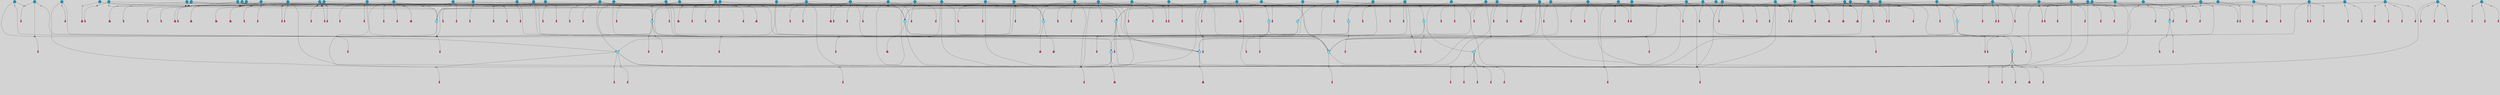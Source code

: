 // File exported with GEGELATI v1.3.1
// On the 2024-04-08 17:47:33
// With the File::TPGGraphDotExporter
digraph{
	graph[pad = "0.212, 0.055" bgcolor = lightgray]
	node[shape=circle style = filled label = ""]
		T3 [fillcolor="#66ddff"]
		T7 [fillcolor="#66ddff"]
		T9 [fillcolor="#66ddff"]
		T11 [fillcolor="#66ddff"]
		T24 [fillcolor="#66ddff"]
		T27 [fillcolor="#66ddff"]
		T54 [fillcolor="#66ddff"]
		T90 [fillcolor="#66ddff"]
		T111 [fillcolor="#66ddff"]
		T129 [fillcolor="#66ddff"]
		T150 [fillcolor="#66ddff"]
		T159 [fillcolor="#66ddff"]
		T175 [fillcolor="#1199bb"]
		T185 [fillcolor="#1199bb"]
		T193 [fillcolor="#1199bb"]
		T194 [fillcolor="#1199bb"]
		T209 [fillcolor="#1199bb"]
		T211 [fillcolor="#66ddff"]
		T212 [fillcolor="#66ddff"]
		T215 [fillcolor="#66ddff"]
		T217 [fillcolor="#1199bb"]
		T244 [fillcolor="#1199bb"]
		T245 [fillcolor="#1199bb"]
		T246 [fillcolor="#66ddff"]
		T247 [fillcolor="#1199bb"]
		T253 [fillcolor="#1199bb"]
		T255 [fillcolor="#1199bb"]
		T263 [fillcolor="#1199bb"]
		T264 [fillcolor="#1199bb"]
		T269 [fillcolor="#1199bb"]
		T270 [fillcolor="#1199bb"]
		T279 [fillcolor="#1199bb"]
		T280 [fillcolor="#1199bb"]
		T284 [fillcolor="#1199bb"]
		T288 [fillcolor="#1199bb"]
		T290 [fillcolor="#1199bb"]
		T291 [fillcolor="#1199bb"]
		T294 [fillcolor="#1199bb"]
		T295 [fillcolor="#1199bb"]
		T297 [fillcolor="#1199bb"]
		T300 [fillcolor="#1199bb"]
		T303 [fillcolor="#1199bb"]
		T305 [fillcolor="#1199bb"]
		T306 [fillcolor="#1199bb"]
		T310 [fillcolor="#1199bb"]
		T314 [fillcolor="#1199bb"]
		T316 [fillcolor="#1199bb"]
		T317 [fillcolor="#1199bb"]
		T319 [fillcolor="#1199bb"]
		T320 [fillcolor="#1199bb"]
		T321 [fillcolor="#66ddff"]
		T322 [fillcolor="#1199bb"]
		T324 [fillcolor="#1199bb"]
		T325 [fillcolor="#1199bb"]
		T327 [fillcolor="#1199bb"]
		T329 [fillcolor="#1199bb"]
		T330 [fillcolor="#1199bb"]
		T333 [fillcolor="#1199bb"]
		T338 [fillcolor="#1199bb"]
		T340 [fillcolor="#1199bb"]
		T342 [fillcolor="#1199bb"]
		T343 [fillcolor="#1199bb"]
		T289 [fillcolor="#1199bb"]
		T346 [fillcolor="#1199bb"]
		T348 [fillcolor="#1199bb"]
		T349 [fillcolor="#1199bb"]
		T354 [fillcolor="#1199bb"]
		T356 [fillcolor="#1199bb"]
		T357 [fillcolor="#1199bb"]
		T360 [fillcolor="#1199bb"]
		T362 [fillcolor="#1199bb"]
		T368 [fillcolor="#1199bb"]
		T372 [fillcolor="#1199bb"]
		T373 [fillcolor="#1199bb"]
		T374 [fillcolor="#1199bb"]
		T376 [fillcolor="#1199bb"]
		T380 [fillcolor="#1199bb"]
		T381 [fillcolor="#1199bb"]
		T382 [fillcolor="#1199bb"]
		T383 [fillcolor="#1199bb"]
		T384 [fillcolor="#1199bb"]
		T387 [fillcolor="#1199bb"]
		T388 [fillcolor="#1199bb"]
		T389 [fillcolor="#1199bb"]
		T390 [fillcolor="#1199bb"]
		T392 [fillcolor="#1199bb"]
		T393 [fillcolor="#1199bb"]
		T394 [fillcolor="#1199bb"]
		T395 [fillcolor="#1199bb"]
		T396 [fillcolor="#1199bb"]
		T397 [fillcolor="#1199bb"]
		T398 [fillcolor="#1199bb"]
		T399 [fillcolor="#1199bb"]
		T400 [fillcolor="#1199bb"]
		T401 [fillcolor="#1199bb"]
		T402 [fillcolor="#1199bb"]
		T403 [fillcolor="#1199bb"]
		T404 [fillcolor="#1199bb"]
		P2727 [fillcolor="#cccccc" shape=point] //6|
		I2727 [shape=box style=invis label="6|1&2|6#1|7&#92;n10|7&2|0#1|5&#92;n9|4&0|1#2|2&#92;n8|6&0|0#1|0&#92;n"]
		P2727 -> I2727[style=invis]
		A2283 [fillcolor="#ff3366" shape=box margin=0.03 width=0 height=0 label="3"]
		T3 -> P2727 -> A2283
		P2728 [fillcolor="#cccccc" shape=point] //3|
		I2728 [shape=box style=invis label="7|6&2|4#0|2&#92;n10|3&2|7#1|4&#92;n11|6&0|4#0|1&#92;n7|1&0|0#2|6&#92;n7|6&0|3#2|6&#92;n4|0&2|6#0|1&#92;n4|4&2|5#0|2&#92;n4|6&0|4#2|7&#92;n10|0&2|3#1|5&#92;n2|6&0|5#0|2&#92;n1|0&2|3#0|7&#92;n1|6&2|0#0|5&#92;n6|2&0|1#0|7&#92;n9|2&0|3#2|7&#92;n5|3&0|6#0|6&#92;n1|7&2|5#2|3&#92;n8|1&2|7#0|6&#92;n1|0&2|5#2|1&#92;n7|1&2|2#2|5&#92;n7|4&2|6#0|3&#92;n"]
		P2728 -> I2728[style=invis]
		A2284 [fillcolor="#ff3366" shape=box margin=0.03 width=0 height=0 label="4"]
		T3 -> P2728 -> A2284
		P2729 [fillcolor="#cccccc" shape=point] //-3|
		I2729 [shape=box style=invis label="1|6&2|7#0|7&#92;n10|2&0|7#1|3&#92;n9|6&2|7#2|2&#92;n5|3&0|7#0|7&#92;n1|6&2|3#0|0&#92;n2|3&2|3#2|2&#92;n5|1&2|6#0|6&#92;n"]
		P2729 -> I2729[style=invis]
		A2285 [fillcolor="#ff3366" shape=box margin=0.03 width=0 height=0 label="7"]
		T7 -> P2729 -> A2285
		P2730 [fillcolor="#cccccc" shape=point] //5|
		I2730 [shape=box style=invis label="0|5&2|3#0|1&#92;n0|6&2|1#2|4&#92;n6|2&2|6#0|7&#92;n7|4&0|3#0|1&#92;n5|4&0|7#1|6&#92;n9|1&0|5#2|2&#92;n6|3&2|3#1|7&#92;n11|7&2|4#1|6&#92;n2|5&0|1#0|0&#92;n4|7&0|0#0|2&#92;n6|2&0|6#0|0&#92;n2|1&2|6#2|4&#92;n10|0&2|0#1|0&#92;n6|6&2|4#0|6&#92;n"]
		P2730 -> I2730[style=invis]
		A2286 [fillcolor="#ff3366" shape=box margin=0.03 width=0 height=0 label="8"]
		T7 -> P2730 -> A2286
		P2731 [fillcolor="#cccccc" shape=point] //-6|
		I2731 [shape=box style=invis label="11|1&0|7#2|0&#92;n10|4&0|1#1|0&#92;n4|3&2|4#2|1&#92;n0|5&2|0#0|0&#92;n6|1&0|0#0|3&#92;n8|2&2|0#0|4&#92;n11|4&2|0#1|6&#92;n7|0&2|6#2|3&#92;n5|3&2|6#2|0&#92;n2|0&2|0#0|4&#92;n"]
		P2731 -> I2731[style=invis]
		A2287 [fillcolor="#ff3366" shape=box margin=0.03 width=0 height=0 label="9"]
		T9 -> P2731 -> A2287
		P2732 [fillcolor="#cccccc" shape=point] //2|
		I2732 [shape=box style=invis label="6|3&2|7#1|4&#92;n8|6&0|0#2|5&#92;n2|1&0|2#0|3&#92;n8|7&0|6#0|4&#92;n2|1&2|0#0|1&#92;n0|0&2|2#2|3&#92;n6|6&0|7#2|1&#92;n6|1&0|7#2|6&#92;n5|4&2|7#0|4&#92;n0|3&0|4#2|0&#92;n11|0&2|0#2|5&#92;n4|5&2|5#2|4&#92;n5|7&0|6#0|4&#92;n9|7&2|5#0|3&#92;n5|4&2|1#0|3&#92;n5|3&0|1#1|7&#92;n0|4&0|3#2|5&#92;n"]
		P2732 -> I2732[style=invis]
		A2288 [fillcolor="#ff3366" shape=box margin=0.03 width=0 height=0 label="10"]
		T9 -> P2732 -> A2288
		P2733 [fillcolor="#cccccc" shape=point] //6|
		I2733 [shape=box style=invis label="3|0&2|7#2|2&#92;n3|2&0|4#2|5&#92;n5|1&0|2#1|0&#92;n8|7&0|1#2|0&#92;n8|5&0|3#0|6&#92;n0|2&0|2#2|3&#92;n1|5&2|5#0|5&#92;n5|6&0|6#0|7&#92;n6|7&0|0#2|6&#92;n1|2&2|3#0|0&#92;n7|7&2|3#0|4&#92;n0|7&2|7#0|6&#92;n1|0&2|2#2|7&#92;n4|4&0|1#0|0&#92;n"]
		P2733 -> I2733[style=invis]
		A2289 [fillcolor="#ff3366" shape=box margin=0.03 width=0 height=0 label="11"]
		T11 -> P2733 -> A2289
		P2734 [fillcolor="#cccccc" shape=point] //-4|
		I2734 [shape=box style=invis label="4|1&0|4#2|6&#92;n1|2&2|2#2|0&#92;n1|2&2|0#0|6&#92;n8|4&2|3#2|5&#92;n5|5&2|1#1|0&#92;n"]
		P2734 -> I2734[style=invis]
		A2290 [fillcolor="#ff3366" shape=box margin=0.03 width=0 height=0 label="12"]
		T11 -> P2734 -> A2290
		P2735 [fillcolor="#cccccc" shape=point] //1|
		I2735 [shape=box style=invis label="5|1&0|6#2|7&#92;n2|4&0|4#2|2&#92;n0|6&0|5#0|4&#92;n10|6&2|5#1|6&#92;n9|3&0|1#1|7&#92;n10|3&2|2#1|0&#92;n5|0&0|0#2|1&#92;n11|3&2|3#1|5&#92;n10|3&0|1#1|0&#92;n2|4&0|1#0|1&#92;n0|2&0|3#2|4&#92;n9|2&2|1#2|5&#92;n11|7&2|6#2|6&#92;n"]
		P2735 -> I2735[style=invis]
		T24 -> P2735 -> T7
		P2736 [fillcolor="#cccccc" shape=point] //5|
		I2736 [shape=box style=invis label="3|0&2|0#0|1&#92;n3|0&0|7#0|1&#92;n5|3&0|2#2|6&#92;n4|4&2|4#2|6&#92;n11|2&0|7#1|6&#92;n2|7&2|2#2|5&#92;n9|3&2|6#2|7&#92;n7|7&0|0#0|4&#92;n6|1&2|4#2|3&#92;n5|4&2|0#1|6&#92;n1|3&0|7#0|4&#92;n"]
		P2736 -> I2736[style=invis]
		A2291 [fillcolor="#ff3366" shape=box margin=0.03 width=0 height=0 label="7"]
		T24 -> P2736 -> A2291
		P2737 [fillcolor="#cccccc" shape=point] //-2|
		I2737 [shape=box style=invis label="4|1&0|4#0|3&#92;n4|2&0|5#2|0&#92;n5|5&2|6#0|5&#92;n1|4&0|1#0|2&#92;n6|3&2|7#1|5&#92;n0|4&2|0#0|3&#92;n8|5&2|5#1|2&#92;n10|7&2|7#1|1&#92;n3|4&0|0#2|1&#92;n3|6&2|5#2|5&#92;n8|3&0|1#0|7&#92;n10|0&2|7#1|3&#92;n4|1&2|4#0|1&#92;n9|3&2|0#0|4&#92;n3|6&2|0#0|4&#92;n1|2&0|6#2|1&#92;n4|0&2|1#2|2&#92;n"]
		P2737 -> I2737[style=invis]
		A2292 [fillcolor="#ff3366" shape=box margin=0.03 width=0 height=0 label="14"]
		T24 -> P2737 -> A2292
		P2738 [fillcolor="#cccccc" shape=point] //2|
		I2738 [shape=box style=invis label="9|1&2|3#0|1&#92;n5|2&2|0#2|4&#92;n3|6&2|5#2|7&#92;n7|0&2|5#0|4&#92;n1|2&0|3#0|5&#92;n7|3&2|7#0|0&#92;n"]
		P2738 -> I2738[style=invis]
		A2293 [fillcolor="#ff3366" shape=box margin=0.03 width=0 height=0 label="2"]
		T27 -> P2738 -> A2293
		P2739 [fillcolor="#cccccc" shape=point] //-6|
		I2739 [shape=box style=invis label="7|5&0|4#0|4&#92;n11|0&2|5#2|1&#92;n"]
		P2739 -> I2739[style=invis]
		A2294 [fillcolor="#ff3366" shape=box margin=0.03 width=0 height=0 label="3"]
		T27 -> P2739 -> A2294
		T27 -> P2728
		P2740 [fillcolor="#cccccc" shape=point] //0|
		I2740 [shape=box style=invis label="2|5&0|1#0|6&#92;n6|1&2|2#2|7&#92;n8|0&0|3#1|4&#92;n4|3&2|5#2|4&#92;n8|1&2|4#0|0&#92;n6|6&0|1#2|6&#92;n11|7&2|4#2|5&#92;n6|2&2|4#0|2&#92;n8|5&2|4#2|4&#92;n2|1&2|1#2|2&#92;n2|7&2|5#2|6&#92;n9|7&0|5#0|4&#92;n1|2&0|5#2|6&#92;n4|2&2|3#2|7&#92;n3|3&2|1#0|2&#92;n"]
		P2740 -> I2740[style=invis]
		A2295 [fillcolor="#ff3366" shape=box margin=0.03 width=0 height=0 label="5"]
		T27 -> P2740 -> A2295
		P2741 [fillcolor="#cccccc" shape=point] //0|
		I2741 [shape=box style=invis label="4|0&0|3#2|7&#92;n10|2&0|3#1|7&#92;n3|5&0|2#0|3&#92;n4|5&0|0#2|1&#92;n10|7&2|0#1|2&#92;n5|3&2|3#1|6&#92;n9|5&2|0#0|4&#92;n5|4&2|7#0|2&#92;n10|3&2|7#1|4&#92;n7|2&0|1#2|6&#92;n8|6&0|5#0|5&#92;n8|7&2|3#0|5&#92;n2|6&2|4#0|0&#92;n"]
		P2741 -> I2741[style=invis]
		A2296 [fillcolor="#ff3366" shape=box margin=0.03 width=0 height=0 label="5"]
		T27 -> P2741 -> A2296
		P2742 [fillcolor="#cccccc" shape=point] //8|
		I2742 [shape=box style=invis label="9|0&0|1#2|0&#92;n10|1&2|5#1|4&#92;n8|2&2|6#0|4&#92;n2|4&2|5#2|3&#92;n4|2&2|2#0|2&#92;n7|5&0|2#0|0&#92;n8|2&2|1#1|3&#92;n8|7&0|7#2|1&#92;n1|1&0|0#0|7&#92;n5|6&2|5#1|0&#92;n6|6&2|5#0|0&#92;n11|4&0|3#2|6&#92;n4|2&2|4#0|7&#92;n5|6&0|1#2|0&#92;n11|3&0|2#0|7&#92;n"]
		P2742 -> I2742[style=invis]
		A2297 [fillcolor="#ff3366" shape=box margin=0.03 width=0 height=0 label="6"]
		T54 -> P2742 -> A2297
		T54 -> P2736
		P2743 [fillcolor="#cccccc" shape=point] //-10|
		I2743 [shape=box style=invis label="3|6&0|0#0|4&#92;n4|1&2|4#0|1&#92;n5|1&0|1#0|4&#92;n5|5&2|6#0|5&#92;n6|5&0|6#0|3&#92;n11|1&2|0#0|1&#92;n0|7&2|0#0|3&#92;n1|2&0|6#0|1&#92;n8|0&0|4#2|0&#92;n0|4&0|7#2|7&#92;n7|0&2|7#1|3&#92;n3|1&0|5#2|5&#92;n5|1&0|4#0|3&#92;n2|2&0|2#0|0&#92;n8|3&0|1#0|7&#92;n3|0&0|3#0|5&#92;n7|2&0|5#2|0&#92;n6|3&2|7#1|5&#92;n4|7&2|7#2|1&#92;n"]
		P2743 -> I2743[style=invis]
		A2298 [fillcolor="#ff3366" shape=box margin=0.03 width=0 height=0 label="14"]
		T54 -> P2743 -> A2298
		T54 -> P2730
		P2744 [fillcolor="#cccccc" shape=point] //-2|
		I2744 [shape=box style=invis label="8|4&2|1#2|5&#92;n4|1&0|7#2|1&#92;n5|7&2|3#2|2&#92;n10|4&2|5#1|7&#92;n10|0&2|6#1|3&#92;n4|5&2|7#0|6&#92;n9|5&2|4#0|4&#92;n2|4&0|5#0|7&#92;n11|1&2|4#2|6&#92;n5|6&0|7#1|2&#92;n2|7&2|7#2|6&#92;n5|2&0|5#1|5&#92;n3|0&0|6#0|2&#92;n4|0&0|4#2|4&#92;n4|4&2|6#0|7&#92;n10|6&2|0#1|4&#92;n9|7&0|3#1|4&#92;n1|4&2|6#0|3&#92;n11|5&2|6#0|3&#92;n0|3&0|5#0|1&#92;n"]
		P2744 -> I2744[style=invis]
		A2299 [fillcolor="#ff3366" shape=box margin=0.03 width=0 height=0 label="13"]
		T90 -> P2744 -> A2299
		P2745 [fillcolor="#cccccc" shape=point] //4|
		I2745 [shape=box style=invis label="7|1&2|6#1|3&#92;n10|1&0|3#1|6&#92;n8|5&2|3#2|1&#92;n11|5&0|0#2|6&#92;n4|1&0|6#0|0&#92;n11|1&0|2#0|3&#92;n2|0&2|1#0|7&#92;n"]
		P2745 -> I2745[style=invis]
		A2300 [fillcolor="#ff3366" shape=box margin=0.03 width=0 height=0 label="2"]
		T90 -> P2745 -> A2300
		P2746 [fillcolor="#cccccc" shape=point] //7|
		I2746 [shape=box style=invis label="10|3&0|1#1|4&#92;n4|6&0|0#0|2&#92;n4|5&0|6#0|0&#92;n4|3&0|6#2|1&#92;n7|0&0|3#1|2&#92;n4|7&0|6#0|5&#92;n7|6&0|7#0|6&#92;n6|6&0|0#0|3&#92;n11|1&0|4#2|5&#92;n10|2&0|3#1|2&#92;n"]
		P2746 -> I2746[style=invis]
		A2301 [fillcolor="#ff3366" shape=box margin=0.03 width=0 height=0 label="4"]
		T90 -> P2746 -> A2301
		P2747 [fillcolor="#cccccc" shape=point] //-3|
		I2747 [shape=box style=invis label="8|1&2|3#0|5&#92;n0|6&0|5#0|5&#92;n3|7&2|1#0|6&#92;n3|5&0|1#0|0&#92;n9|5&2|0#0|4&#92;n3|5&0|2#0|3&#92;n10|6&2|4#1|0&#92;n9|4&2|7#2|6&#92;n1|7&2|5#2|2&#92;n"]
		P2747 -> I2747[style=invis]
		A2302 [fillcolor="#ff3366" shape=box margin=0.03 width=0 height=0 label="5"]
		T90 -> P2747 -> A2302
		P2748 [fillcolor="#cccccc" shape=point] //-7|
		I2748 [shape=box style=invis label="3|0&2|0#0|1&#92;n1|1&0|2#0|4&#92;n11|2&0|7#1|6&#92;n9|7&0|0#0|4&#92;n3|0&0|7#0|1&#92;n9|3&2|6#2|7&#92;n5|3&0|2#2|6&#92;n6|1&2|4#2|3&#92;n5|4&2|0#1|6&#92;n1|3&0|7#0|7&#92;n"]
		P2748 -> I2748[style=invis]
		A2303 [fillcolor="#ff3366" shape=box margin=0.03 width=0 height=0 label="7"]
		T90 -> P2748 -> A2303
		P2749 [fillcolor="#cccccc" shape=point] //-5|
		I2749 [shape=box style=invis label="0|0&2|3#0|2&#92;n10|5&0|6#1|3&#92;n7|3&0|6#2|3&#92;n3|4&0|6#0|6&#92;n10|5&0|2#1|1&#92;n5|0&0|1#0|3&#92;n6|6&2|5#1|5&#92;n7|4&0|2#1|7&#92;n5|7&0|1#2|5&#92;n1|5&0|0#0|3&#92;n7|5&2|1#2|6&#92;n9|0&0|2#0|0&#92;n4|0&2|4#0|0&#92;n4|6&0|0#2|3&#92;n3|1&0|6#2|5&#92;n7|7&2|1#2|3&#92;n9|4&2|2#0|6&#92;n"]
		P2749 -> I2749[style=invis]
		T111 -> P2749 -> T9
		P2750 [fillcolor="#cccccc" shape=point] //7|
		I2750 [shape=box style=invis label="7|4&2|1#2|0&#92;n4|1&2|4#2|3&#92;n5|0&2|0#2|2&#92;n6|1&2|4#2|6&#92;n"]
		P2750 -> I2750[style=invis]
		A2304 [fillcolor="#ff3366" shape=box margin=0.03 width=0 height=0 label="9"]
		T111 -> P2750 -> A2304
		P2751 [fillcolor="#cccccc" shape=point] //2|
		I2751 [shape=box style=invis label="3|0&2|0#0|1&#92;n11|2&0|7#1|6&#92;n8|7&2|4#0|5&#92;n5|3&0|2#2|6&#92;n4|4&2|4#2|6&#92;n3|0&0|7#0|1&#92;n2|7&2|2#2|5&#92;n9|3&2|6#2|7&#92;n7|7&0|0#0|4&#92;n6|1&2|4#1|3&#92;n5|4&2|0#1|6&#92;n1|3&0|7#0|4&#92;n"]
		P2751 -> I2751[style=invis]
		A2305 [fillcolor="#ff3366" shape=box margin=0.03 width=0 height=0 label="7"]
		T111 -> P2751 -> A2305
		T111 -> P2731
		T129 -> P2742
		T129 -> P2736
		P2752 [fillcolor="#cccccc" shape=point] //10|
		I2752 [shape=box style=invis label="4|5&2|7#2|1&#92;n1|7&2|3#0|6&#92;n3|5&2|2#0|3&#92;n10|3&0|7#1|4&#92;n7|1&0|4#2|6&#92;n10|2&0|3#1|7&#92;n9|5&2|0#0|4&#92;n4|0&0|3#2|7&#92;n11|4&2|6#1|2&#92;n5|4&2|7#0|2&#92;n2|6&2|4#0|0&#92;n6|5&0|7#2|1&#92;n5|3&2|3#1|6&#92;n10|7&2|0#1|2&#92;n"]
		P2752 -> I2752[style=invis]
		A2306 [fillcolor="#ff3366" shape=box margin=0.03 width=0 height=0 label="5"]
		T129 -> P2752 -> A2306
		P2753 [fillcolor="#cccccc" shape=point] //5|
		I2753 [shape=box style=invis label="9|4&2|3#1|3&#92;n0|4&2|4#0|5&#92;n6|1&2|6#2|5&#92;n4|0&0|5#2|0&#92;n"]
		P2753 -> I2753[style=invis]
		A2307 [fillcolor="#ff3366" shape=box margin=0.03 width=0 height=0 label="7"]
		T129 -> P2753 -> A2307
		P2754 [fillcolor="#cccccc" shape=point] //6|
		I2754 [shape=box style=invis label="9|4&2|7#0|6&#92;n8|4&0|1#1|0&#92;n1|3&0|0#2|1&#92;n2|4&0|6#2|2&#92;n5|1&2|5#0|7&#92;n3|0&0|3#2|6&#92;n2|2&2|6#0|2&#92;n8|4&0|4#2|2&#92;n5|1&2|4#0|3&#92;n9|4&0|6#0|6&#92;n5|0&2|2#1|5&#92;n11|7&0|0#1|1&#92;n0|4&0|3#0|3&#92;n7|7&2|4#2|5&#92;n1|5&0|1#2|1&#92;n"]
		P2754 -> I2754[style=invis]
		A2308 [fillcolor="#ff3366" shape=box margin=0.03 width=0 height=0 label="1"]
		T129 -> P2754 -> A2308
		P2755 [fillcolor="#cccccc" shape=point] //-3|
		I2755 [shape=box style=invis label="2|6&0|0#0|7&#92;n9|6&2|0#0|6&#92;n3|0&0|5#0|1&#92;n5|5&0|4#0|3&#92;n6|1&2|4#2|3&#92;n2|7&2|2#2|5&#92;n5|3&0|2#2|6&#92;n7|7&0|0#0|4&#92;n5|4&2|0#1|6&#92;n9|3&2|6#2|7&#92;n1|3&0|7#0|4&#92;n"]
		P2755 -> I2755[style=invis]
		A2309 [fillcolor="#ff3366" shape=box margin=0.03 width=0 height=0 label="7"]
		T150 -> P2755 -> A2309
		P2756 [fillcolor="#cccccc" shape=point] //4|
		I2756 [shape=box style=invis label="6|0&0|7#1|0&#92;n8|6&2|6#2|7&#92;n"]
		P2756 -> I2756[style=invis]
		A2310 [fillcolor="#ff3366" shape=box margin=0.03 width=0 height=0 label="3"]
		T150 -> P2756 -> A2310
		P2757 [fillcolor="#cccccc" shape=point] //0|
		I2757 [shape=box style=invis label="2|5&0|1#0|6&#92;n6|1&2|2#2|7&#92;n8|0&0|3#1|4&#92;n11|7&2|4#2|5&#92;n8|1&2|4#0|0&#92;n6|6&0|1#2|6&#92;n7|0&2|4#1|0&#92;n4|1&2|5#2|4&#92;n6|2&2|4#0|2&#92;n8|5&2|4#2|4&#92;n2|1&2|1#2|2&#92;n2|7&2|5#2|6&#92;n9|7&0|5#0|4&#92;n1|2&0|5#2|6&#92;n4|2&2|3#2|7&#92;n3|3&2|1#0|2&#92;n"]
		P2757 -> I2757[style=invis]
		A2311 [fillcolor="#ff3366" shape=box margin=0.03 width=0 height=0 label="5"]
		T150 -> P2757 -> A2311
		P2758 [fillcolor="#cccccc" shape=point] //-8|
		I2758 [shape=box style=invis label="7|5&0|4#2|4&#92;n"]
		P2758 -> I2758[style=invis]
		A2312 [fillcolor="#ff3366" shape=box margin=0.03 width=0 height=0 label="3"]
		T150 -> P2758 -> A2312
		P2759 [fillcolor="#cccccc" shape=point] //7|
		I2759 [shape=box style=invis label="1|6&2|7#0|7&#92;n9|6&2|7#2|2&#92;n10|2&0|7#1|0&#92;n1|6&2|3#0|0&#92;n5|0&2|2#1|1&#92;n2|3&2|3#2|2&#92;n5|1&2|6#0|6&#92;n"]
		P2759 -> I2759[style=invis]
		T150 -> P2759 -> T90
		P2760 [fillcolor="#cccccc" shape=point] //7|
		I2760 [shape=box style=invis label="7|0&2|1#2|0&#92;n9|7&2|1#1|7&#92;n8|2&0|1#1|0&#92;n6|6&0|2#1|1&#92;n2|2&0|5#0|0&#92;n5|7&0|0#2|1&#92;n5|1&2|5#1|5&#92;n4|7&2|4#2|3&#92;n10|5&2|2#1|5&#92;n1|3&2|2#2|0&#92;n10|2&2|6#1|5&#92;n"]
		P2760 -> I2760[style=invis]
		A2313 [fillcolor="#ff3366" shape=box margin=0.03 width=0 height=0 label="1"]
		T159 -> P2760 -> A2313
		P2761 [fillcolor="#cccccc" shape=point] //7|
		I2761 [shape=box style=invis label="7|4&2|7#0|4&#92;n4|6&0|1#2|5&#92;n2|1&2|3#0|0&#92;n4|3&2|0#0|1&#92;n0|0&2|7#2|7&#92;n7|7&0|5#2|3&#92;n5|0&2|1#2|2&#92;n10|0&0|4#1|2&#92;n4|4&0|7#0|0&#92;n6|7&0|2#0|1&#92;n1|4&2|5#0|4&#92;n"]
		P2761 -> I2761[style=invis]
		A2314 [fillcolor="#ff3366" shape=box margin=0.03 width=0 height=0 label="0"]
		T159 -> P2761 -> A2314
		P2762 [fillcolor="#cccccc" shape=point] //5|
		I2762 [shape=box style=invis label="0|5&2|3#0|1&#92;n0|6&2|1#2|4&#92;n6|2&2|6#0|7&#92;n9|0&2|7#1|1&#92;n7|4&0|3#0|1&#92;n11|7&2|4#1|6&#92;n9|1&0|5#2|2&#92;n5|4&0|7#1|6&#92;n2|5&0|1#0|0&#92;n4|7&0|0#0|2&#92;n6|2&0|6#0|0&#92;n2|1&2|6#2|4&#92;n10|0&0|0#1|0&#92;n6|6&2|4#0|6&#92;n"]
		P2762 -> I2762[style=invis]
		T159 -> P2762 -> T129
		P2763 [fillcolor="#cccccc" shape=point] //3|
		I2763 [shape=box style=invis label="4|7&0|7#2|7&#92;n11|5&2|6#0|2&#92;n5|5&2|6#2|0&#92;n3|2&0|6#0|3&#92;n10|2&2|5#1|5&#92;n9|4&2|3#1|5&#92;n2|5&2|7#2|4&#92;n11|3&2|5#1|0&#92;n7|0&0|7#2|1&#92;n1|2&0|5#0|1&#92;n"]
		P2763 -> I2763[style=invis]
		A2315 [fillcolor="#ff3366" shape=box margin=0.03 width=0 height=0 label="5"]
		T175 -> P2763 -> A2315
		P2764 [fillcolor="#cccccc" shape=point] //2|
		I2764 [shape=box style=invis label="7|1&0|6#0|1&#92;n5|2&2|5#1|6&#92;n10|1&2|1#1|1&#92;n4|7&0|4#2|2&#92;n11|7&0|4#2|7&#92;n5|0&0|5#1|7&#92;n8|2&0|5#2|4&#92;n10|0&2|6#1|6&#92;n5|1&0|1#2|3&#92;n1|6&2|0#0|1&#92;n9|6&2|2#1|4&#92;n3|4&2|3#0|0&#92;n10|1&0|1#1|0&#92;n2|2&0|1#2|1&#92;n3|1&2|7#0|3&#92;n"]
		P2764 -> I2764[style=invis]
		A2316 [fillcolor="#ff3366" shape=box margin=0.03 width=0 height=0 label="10"]
		T175 -> P2764 -> A2316
		P2765 [fillcolor="#cccccc" shape=point] //-1|
		I2765 [shape=box style=invis label="1|7&2|1#0|6&#92;n8|1&2|3#0|5&#92;n10|6&2|7#1|0&#92;n1|7&2|5#0|2&#92;n0|3&0|3#2|2&#92;n3|5&0|1#0|0&#92;n3|5&0|2#0|3&#92;n1|5&2|0#0|4&#92;n5|7&2|2#2|5&#92;n4|0&2|3#0|3&#92;n"]
		P2765 -> I2765[style=invis]
		T175 -> P2765 -> T3
		P2766 [fillcolor="#cccccc" shape=point] //-3|
		I2766 [shape=box style=invis label="6|3&2|4#1|4&#92;n5|3&0|1#1|7&#92;n2|1&0|2#2|3&#92;n8|7&0|6#0|4&#92;n2|1&2|0#0|1&#92;n0|0&2|2#2|3&#92;n6|1&0|7#2|6&#92;n5|7&0|2#0|4&#92;n0|3&0|4#2|0&#92;n11|0&2|0#2|5&#92;n6|0&2|0#1|4&#92;n8|6&0|2#2|5&#92;n5|4&2|1#0|3&#92;n9|7&2|5#0|3&#92;n5|4&2|7#0|4&#92;n"]
		P2766 -> I2766[style=invis]
		A2317 [fillcolor="#ff3366" shape=box margin=0.03 width=0 height=0 label="10"]
		T175 -> P2766 -> A2317
		P2767 [fillcolor="#cccccc" shape=point] //4|
		I2767 [shape=box style=invis label="7|1&0|6#0|1&#92;n5|2&2|5#1|6&#92;n10|1&2|1#1|1&#92;n9|6&2|2#1|4&#92;n4|7&0|4#2|2&#92;n9|6&0|4#1|1&#92;n10|0&2|6#1|6&#92;n5|1&0|1#2|3&#92;n1|6&2|0#0|1&#92;n8|2&0|5#2|4&#92;n3|4&2|3#0|0&#92;n10|1&0|5#1|0&#92;n2|2&0|1#2|1&#92;n3|1&2|7#0|3&#92;n"]
		P2767 -> I2767[style=invis]
		A2318 [fillcolor="#ff3366" shape=box margin=0.03 width=0 height=0 label="10"]
		T175 -> P2767 -> A2318
		T185 -> P2740
		P2768 [fillcolor="#cccccc" shape=point] //3|
		I2768 [shape=box style=invis label="8|2&2|7#1|7&#92;n10|7&0|7#1|6&#92;n0|3&0|0#2|3&#92;n9|7&2|6#0|3&#92;n4|4&2|1#0|1&#92;n5|6&2|0#1|4&#92;n4|5&0|1#0|2&#92;n0|0&2|0#0|5&#92;n6|1&0|7#0|6&#92;n"]
		P2768 -> I2768[style=invis]
		A2319 [fillcolor="#ff3366" shape=box margin=0.03 width=0 height=0 label="0"]
		T185 -> P2768 -> A2319
		P2769 [fillcolor="#cccccc" shape=point] //-4|
		I2769 [shape=box style=invis label="9|7&0|0#2|0&#92;n6|6&0|5#2|0&#92;n7|3&0|0#0|4&#92;n3|5&0|3#0|3&#92;n9|1&0|1#1|1&#92;n11|5&2|7#1|5&#92;n1|5&2|5#0|2&#92;n6|0&0|6#2|5&#92;n0|3&2|4#2|5&#92;n1|6&2|5#2|2&#92;n9|5&2|1#2|2&#92;n"]
		P2769 -> I2769[style=invis]
		T185 -> P2769 -> T9
		P2770 [fillcolor="#cccccc" shape=point] //-2|
		I2770 [shape=box style=invis label="1|0&0|3#0|3&#92;n2|7&0|4#0|4&#92;n11|6&2|1#1|4&#92;n6|1&2|5#0|0&#92;n2|0&2|0#0|6&#92;n1|3&2|1#0|4&#92;n"]
		P2770 -> I2770[style=invis]
		A2320 [fillcolor="#ff3366" shape=box margin=0.03 width=0 height=0 label="2"]
		T193 -> P2770 -> A2320
		P2771 [fillcolor="#cccccc" shape=point] //3|
		I2771 [shape=box style=invis label="5|4&2|7#0|4&#92;n0|4&0|3#2|5&#92;n8|6&0|0#2|5&#92;n2|1&0|2#0|3&#92;n9|7&0|6#0|4&#92;n0|0&2|2#2|3&#92;n6|6&0|7#2|1&#92;n6|1&0|7#2|6&#92;n0|3&0|4#2|0&#92;n11|0&2|0#2|5&#92;n4|5&2|5#2|4&#92;n5|3&0|1#1|7&#92;n9|7&2|2#0|3&#92;n5|4&2|1#0|3&#92;n5|0&0|6#0|4&#92;n0|0&0|1#2|0&#92;n"]
		P2771 -> I2771[style=invis]
		A2321 [fillcolor="#ff3366" shape=box margin=0.03 width=0 height=0 label="10"]
		T193 -> P2771 -> A2321
		T193 -> P2765
		P2772 [fillcolor="#cccccc" shape=point] //10|
		I2772 [shape=box style=invis label="6|1&2|4#2|3&#92;n3|0&0|7#0|1&#92;n5|3&0|2#2|6&#92;n4|4&0|4#2|6&#92;n5|4&2|0#1|6&#92;n10|5&0|6#1|5&#92;n2|5&2|1#2|2&#92;n1|3&0|7#0|4&#92;n3|0&2|0#0|1&#92;n11|2&0|5#1|6&#92;n9|3&2|6#2|7&#92;n7|7&0|0#0|4&#92;n"]
		P2772 -> I2772[style=invis]
		A2322 [fillcolor="#ff3366" shape=box margin=0.03 width=0 height=0 label="7"]
		T193 -> P2772 -> A2322
		P2773 [fillcolor="#cccccc" shape=point] //5|
		I2773 [shape=box style=invis label="3|0&2|0#2|1&#92;n3|0&0|7#0|1&#92;n5|3&0|2#2|6&#92;n4|4&2|4#2|6&#92;n5|4&2|0#1|6&#92;n2|7&2|2#2|5&#92;n1|3&0|7#0|4&#92;n11|6&2|2#0|7&#92;n7|7&0|0#0|4&#92;n6|1&2|4#2|3&#92;n11|0&0|7#1|6&#92;n9|3&2|6#2|7&#92;n"]
		P2773 -> I2773[style=invis]
		A2323 [fillcolor="#ff3366" shape=box margin=0.03 width=0 height=0 label="7"]
		T194 -> P2773 -> A2323
		P2774 [fillcolor="#cccccc" shape=point] //4|
		I2774 [shape=box style=invis label="7|1&0|6#0|1&#92;n6|7&2|7#1|7&#92;n10|1&2|1#1|1&#92;n9|6&2|2#1|4&#92;n4|7&0|4#2|2&#92;n9|6&0|5#1|1&#92;n10|0&2|6#1|6&#92;n5|1&0|1#2|3&#92;n10|1&0|5#1|0&#92;n3|4&2|3#0|0&#92;n8|2&0|5#2|4&#92;n1|6&2|0#0|0&#92;n2|3&0|1#2|6&#92;n5|2&2|2#1|6&#92;n2|2&0|1#2|1&#92;n3|1&2|7#0|3&#92;n6|7&2|3#0|4&#92;n"]
		P2774 -> I2774[style=invis]
		A2324 [fillcolor="#ff3366" shape=box margin=0.03 width=0 height=0 label="10"]
		T194 -> P2774 -> A2324
		P2775 [fillcolor="#cccccc" shape=point] //-4|
		I2775 [shape=box style=invis label="0|4&0|0#2|7&#92;n8|5&2|4#2|4&#92;n4|3&2|5#2|4&#92;n11|7&2|2#2|5&#92;n6|5&2|2#2|7&#92;n3|2&0|7#0|7&#92;n3|3&2|1#0|3&#92;n2|6&0|3#2|5&#92;n0|1&2|6#2|2&#92;n8|2&0|0#1|6&#92;n0|7&0|5#0|4&#92;n9|5&0|3#2|7&#92;n2|7&2|5#2|6&#92;n9|0&2|0#0|1&#92;n1|2&2|4#0|2&#92;n"]
		P2775 -> I2775[style=invis]
		T194 -> P2775 -> T27
		T194 -> P2761
		T209 -> P2761
		T209 -> P2736
		P2776 [fillcolor="#cccccc" shape=point] //6|
		I2776 [shape=box style=invis label="10|4&2|6#1|2&#92;n8|4&0|1#1|0&#92;n0|4&2|6#0|0&#92;n8|4&2|5#2|1&#92;n7|5&2|5#1|0&#92;n3|6&0|6#2|2&#92;n1|7&0|7#0|5&#92;n2|0&0|7#2|4&#92;n2|6&2|2#0|0&#92;n0|7&2|7#0|7&#92;n11|6&0|4#2|2&#92;n5|5&0|0#0|1&#92;n10|1&0|0#1|0&#92;n7|3&0|1#2|5&#92;n9|2&2|7#1|5&#92;n9|4&2|6#2|7&#92;n1|6&2|4#2|2&#92;n3|3&2|2#0|7&#92;n1|6&2|0#0|0&#92;n6|4&2|6#1|0&#92;n"]
		P2776 -> I2776[style=invis]
		A2325 [fillcolor="#ff3366" shape=box margin=0.03 width=0 height=0 label="1"]
		T209 -> P2776 -> A2325
		P2777 [fillcolor="#cccccc" shape=point] //2|
		I2777 [shape=box style=invis label="4|5&2|7#2|1&#92;n1|7&2|3#0|6&#92;n3|5&2|2#0|3&#92;n10|3&2|7#1|4&#92;n7|1&0|4#2|6&#92;n4|0&0|3#2|7&#92;n9|5&2|0#0|4&#92;n10|2&0|3#1|7&#92;n11|4&2|6#1|2&#92;n10|3&2|1#1|6&#92;n5|4&2|7#0|2&#92;n2|6&2|4#0|0&#92;n6|5&0|7#2|1&#92;n5|3&2|3#1|6&#92;n10|7&2|0#1|2&#92;n"]
		P2777 -> I2777[style=invis]
		A2326 [fillcolor="#ff3366" shape=box margin=0.03 width=0 height=0 label="5"]
		T209 -> P2777 -> A2326
		P2778 [fillcolor="#cccccc" shape=point] //9|
		I2778 [shape=box style=invis label="11|0&2|0#1|1&#92;n3|6&0|6#0|0&#92;n1|4&0|0#2|4&#92;n7|5&2|2#1|3&#92;n11|7&2|6#1|7&#92;n5|2&0|6#1|5&#92;n9|5&0|6#0|3&#92;n2|2&2|7#0|5&#92;n9|3&2|2#2|0&#92;n11|0&2|7#0|1&#92;n1|1&2|0#0|1&#92;n6|6&0|6#1|2&#92;n9|7&0|1#0|3&#92;n2|0&2|4#2|5&#92;n2|4&2|2#0|0&#92;n6|1&2|1#1|7&#92;n10|7&2|5#1|6&#92;n11|5&2|7#2|4&#92;n"]
		P2778 -> I2778[style=invis]
		A2327 [fillcolor="#ff3366" shape=box margin=0.03 width=0 height=0 label="1"]
		T209 -> P2778 -> A2327
		P2779 [fillcolor="#cccccc" shape=point] //5|
		I2779 [shape=box style=invis label="3|0&2|0#0|1&#92;n3|0&0|7#0|1&#92;n5|3&0|2#2|6&#92;n4|4&2|4#2|6&#92;n11|2&0|7#1|6&#92;n2|7&2|2#2|5&#92;n9|3&2|6#2|7&#92;n7|7&0|0#0|4&#92;n6|1&2|4#2|3&#92;n5|4&2|0#1|6&#92;n1|3&0|7#0|4&#92;n"]
		P2779 -> I2779[style=invis]
		A2328 [fillcolor="#ff3366" shape=box margin=0.03 width=0 height=0 label="7"]
		T211 -> P2779 -> A2328
		P2780 [fillcolor="#cccccc" shape=point] //10|
		I2780 [shape=box style=invis label="4|5&2|7#2|1&#92;n1|7&2|3#0|6&#92;n3|5&2|2#0|3&#92;n10|3&0|7#1|4&#92;n7|1&0|4#2|6&#92;n10|2&0|3#1|7&#92;n9|5&2|0#0|4&#92;n4|0&0|3#2|7&#92;n11|4&2|6#1|2&#92;n5|4&2|7#0|2&#92;n2|6&2|4#0|0&#92;n6|5&0|7#2|1&#92;n5|3&2|3#1|6&#92;n10|7&2|0#1|2&#92;n"]
		P2780 -> I2780[style=invis]
		A2329 [fillcolor="#ff3366" shape=box margin=0.03 width=0 height=0 label="5"]
		T211 -> P2780 -> A2329
		P2781 [fillcolor="#cccccc" shape=point] //8|
		I2781 [shape=box style=invis label="9|0&0|1#2|0&#92;n10|1&2|5#1|4&#92;n8|2&2|6#0|4&#92;n2|4&2|5#2|3&#92;n4|2&2|2#0|2&#92;n7|5&0|2#0|0&#92;n8|2&2|1#1|3&#92;n8|7&0|7#2|1&#92;n1|1&0|0#0|7&#92;n5|6&2|5#1|0&#92;n6|6&2|5#0|0&#92;n11|4&0|3#2|6&#92;n4|2&2|4#0|7&#92;n5|6&0|1#2|0&#92;n11|3&0|2#0|7&#92;n"]
		P2781 -> I2781[style=invis]
		A2330 [fillcolor="#ff3366" shape=box margin=0.03 width=0 height=0 label="6"]
		T211 -> P2781 -> A2330
		P2782 [fillcolor="#cccccc" shape=point] //5|
		I2782 [shape=box style=invis label="0|5&2|3#0|1&#92;n0|6&2|1#2|4&#92;n6|2&2|6#0|7&#92;n9|0&2|7#1|1&#92;n7|4&0|3#0|1&#92;n11|7&2|4#1|6&#92;n9|1&0|5#2|2&#92;n5|4&0|7#1|6&#92;n2|5&0|1#0|0&#92;n4|7&0|0#0|2&#92;n6|2&0|6#0|0&#92;n2|1&2|6#2|4&#92;n10|0&0|0#1|0&#92;n6|6&2|4#0|6&#92;n"]
		P2782 -> I2782[style=invis]
		T212 -> P2782 -> T211
		P2783 [fillcolor="#cccccc" shape=point] //6|
		I2783 [shape=box style=invis label="9|4&2|7#0|6&#92;n8|4&0|1#1|0&#92;n1|3&0|0#2|1&#92;n2|4&0|6#2|2&#92;n5|1&2|5#0|7&#92;n3|0&0|3#2|6&#92;n2|2&2|6#0|2&#92;n8|4&0|4#2|2&#92;n5|1&2|4#0|3&#92;n9|4&0|6#0|6&#92;n5|0&2|2#1|5&#92;n11|7&0|0#1|1&#92;n0|4&0|3#0|3&#92;n7|7&2|4#2|5&#92;n1|5&0|1#2|1&#92;n"]
		P2783 -> I2783[style=invis]
		A2331 [fillcolor="#ff3366" shape=box margin=0.03 width=0 height=0 label="1"]
		T211 -> P2783 -> A2331
		P2784 [fillcolor="#cccccc" shape=point] //7|
		I2784 [shape=box style=invis label="7|4&2|7#0|4&#92;n4|6&0|1#2|5&#92;n2|1&2|3#0|0&#92;n4|3&2|0#0|1&#92;n0|0&2|7#2|7&#92;n7|7&0|5#2|3&#92;n5|0&2|1#2|2&#92;n10|0&0|4#1|2&#92;n4|4&0|7#0|0&#92;n6|7&0|2#0|1&#92;n1|4&2|5#0|4&#92;n"]
		P2784 -> I2784[style=invis]
		A2332 [fillcolor="#ff3366" shape=box margin=0.03 width=0 height=0 label="0"]
		T212 -> P2784 -> A2332
		P2785 [fillcolor="#cccccc" shape=point] //5|
		I2785 [shape=box style=invis label="9|4&2|3#1|3&#92;n0|4&2|4#0|5&#92;n6|1&2|6#2|5&#92;n4|0&0|5#2|0&#92;n"]
		P2785 -> I2785[style=invis]
		A2333 [fillcolor="#ff3366" shape=box margin=0.03 width=0 height=0 label="7"]
		T211 -> P2785 -> A2333
		P2786 [fillcolor="#cccccc" shape=point] //7|
		I2786 [shape=box style=invis label="7|0&2|1#2|0&#92;n9|7&2|1#1|7&#92;n8|2&0|1#1|0&#92;n6|6&0|2#1|1&#92;n2|2&0|5#0|0&#92;n5|7&0|0#2|1&#92;n5|1&2|5#1|5&#92;n4|7&2|4#2|3&#92;n10|5&2|2#1|5&#92;n1|3&2|2#2|0&#92;n10|2&2|6#1|5&#92;n"]
		P2786 -> I2786[style=invis]
		A2334 [fillcolor="#ff3366" shape=box margin=0.03 width=0 height=0 label="1"]
		T212 -> P2786 -> A2334
		P2787 [fillcolor="#cccccc" shape=point] //-1|
		I2787 [shape=box style=invis label="11|7&2|0#1|7&#92;n1|5&2|4#2|4&#92;n4|3&0|1#0|5&#92;n1|6&0|0#0|4&#92;n8|6&2|4#0|0&#92;n4|0&0|0#0|5&#92;n10|4&2|0#1|0&#92;n9|6&2|5#1|3&#92;n0|7&2|1#0|5&#92;n0|6&2|3#2|0&#92;n4|4&0|5#0|1&#92;n"]
		P2787 -> I2787[style=invis]
		A2335 [fillcolor="#ff3366" shape=box margin=0.03 width=0 height=0 label="12"]
		T215 -> P2787 -> A2335
		P2788 [fillcolor="#cccccc" shape=point] //1|
		I2788 [shape=box style=invis label="9|3&0|0#1|1&#92;n4|6&0|5#0|7&#92;n3|6&0|0#2|0&#92;n6|2&2|5#1|4&#92;n8|7&0|7#0|0&#92;n5|0&2|6#0|6&#92;n"]
		P2788 -> I2788[style=invis]
		A2336 [fillcolor="#ff3366" shape=box margin=0.03 width=0 height=0 label="5"]
		T215 -> P2788 -> A2336
		P2789 [fillcolor="#cccccc" shape=point] //5|
		I2789 [shape=box style=invis label="4|4&0|6#2|1&#92;n7|6&0|1#1|4&#92;n6|2&0|7#1|3&#92;n9|1&2|6#0|7&#92;n1|6&2|3#0|0&#92;n2|3&2|3#2|2&#92;n1|0&2|7#2|7&#92;n10|3&0|7#1|7&#92;n"]
		P2789 -> I2789[style=invis]
		A2337 [fillcolor="#ff3366" shape=box margin=0.03 width=0 height=0 label="7"]
		T215 -> P2789 -> A2337
		T217 -> P2736
		P2790 [fillcolor="#cccccc" shape=point] //5|
		I2790 [shape=box style=invis label="6|7&0|4#1|5&#92;n11|4&2|0#1|6&#92;n5|3&2|6#2|0&#92;n10|2&2|2#1|4&#92;n2|2&2|2#0|3&#92;n2|0&2|0#0|4&#92;n11|1&0|7#2|0&#92;n11|0&2|0#0|0&#92;n3|2&0|3#2|2&#92;n10|1&2|6#1|1&#92;n7|0&2|6#2|4&#92;n"]
		P2790 -> I2790[style=invis]
		A2338 [fillcolor="#ff3366" shape=box margin=0.03 width=0 height=0 label="9"]
		T217 -> P2790 -> A2338
		T217 -> P2745
		T217 -> P2782
		P2791 [fillcolor="#cccccc" shape=point] //5|
		I2791 [shape=box style=invis label="1|6&2|7#0|7&#92;n9|2&2|7#2|2&#92;n10|2&0|7#1|3&#92;n5|3&0|7#0|7&#92;n7|0&2|7#2|2&#92;n1|6&2|3#0|0&#92;n2|3&2|3#2|2&#92;n"]
		P2791 -> I2791[style=invis]
		A2339 [fillcolor="#ff3366" shape=box margin=0.03 width=0 height=0 label="7"]
		T244 -> P2791 -> A2339
		T244 -> P2730
		P2792 [fillcolor="#cccccc" shape=point] //9|
		I2792 [shape=box style=invis label="0|5&2|3#0|1&#92;n0|6&2|1#2|4&#92;n6|2&2|6#0|0&#92;n9|0&2|7#1|1&#92;n7|4&0|3#0|1&#92;n11|7&2|4#1|6&#92;n9|1&0|5#2|2&#92;n5|4&0|7#1|6&#92;n2|5&0|1#0|0&#92;n4|7&0|0#0|2&#92;n6|2&2|6#0|7&#92;n2|1&2|6#2|4&#92;n10|0&0|0#1|0&#92;n6|6&2|4#0|6&#92;n"]
		P2792 -> I2792[style=invis]
		T244 -> P2792 -> T211
		P2793 [fillcolor="#cccccc" shape=point] //3|
		I2793 [shape=box style=invis label="7|1&2|6#2|3&#92;n10|1&0|3#1|6&#92;n4|1&0|6#0|0&#92;n2|0&2|1#2|7&#92;n11|1&0|2#0|3&#92;n"]
		P2793 -> I2793[style=invis]
		A2340 [fillcolor="#ff3366" shape=box margin=0.03 width=0 height=0 label="2"]
		T244 -> P2793 -> A2340
		T245 -> P2728
		P2794 [fillcolor="#cccccc" shape=point] //10|
		I2794 [shape=box style=invis label="10|2&0|7#1|3&#92;n1|0&2|1#0|1&#92;n5|1&2|7#0|7&#92;n2|3&2|3#2|2&#92;n0|0&2|7#2|2&#92;n"]
		P2794 -> I2794[style=invis]
		A2341 [fillcolor="#ff3366" shape=box margin=0.03 width=0 height=0 label="7"]
		T245 -> P2794 -> A2341
		P2795 [fillcolor="#cccccc" shape=point] //-10|
		I2795 [shape=box style=invis label="9|0&0|1#2|0&#92;n10|1&2|5#1|4&#92;n5|6&2|5#1|0&#92;n5|7&2|3#0|6&#92;n4|2&2|2#0|2&#92;n8|7&0|7#2|1&#92;n8|6&2|1#1|3&#92;n0|6&2|3#0|4&#92;n5|6&0|1#2|0&#92;n2|7&0|0#0|4&#92;n1|1&0|0#2|7&#92;n2|4&2|2#2|3&#92;n6|6&2|5#0|0&#92;n8|2&2|6#0|4&#92;n11|4&0|5#2|6&#92;n7|5&0|2#0|0&#92;n10|0&2|1#1|3&#92;n11|3&0|2#0|7&#92;n"]
		P2795 -> I2795[style=invis]
		A2342 [fillcolor="#ff3366" shape=box margin=0.03 width=0 height=0 label="6"]
		T245 -> P2795 -> A2342
		P2796 [fillcolor="#cccccc" shape=point] //4|
		I2796 [shape=box style=invis label="6|7&0|3#1|5&#92;n10|1&2|6#1|1&#92;n5|3&2|6#2|0&#92;n10|2&2|2#1|4&#92;n7|0&2|6#2|4&#92;n2|2&2|2#0|3&#92;n11|1&0|4#2|0&#92;n11|0&2|0#0|0&#92;n3|2&0|3#2|2&#92;n11|4&2|0#1|6&#92;n2|0&2|0#0|4&#92;n"]
		P2796 -> I2796[style=invis]
		A2343 [fillcolor="#ff3366" shape=box margin=0.03 width=0 height=0 label="9"]
		T245 -> P2796 -> A2343
		T246 -> P2761
		T246 -> P2762
		P2797 [fillcolor="#cccccc" shape=point] //5|
		I2797 [shape=box style=invis label="9|4&2|3#1|3&#92;n0|4&2|4#0|5&#92;n6|1&2|6#2|5&#92;n8|5&2|2#1|7&#92;n0|0&0|5#2|0&#92;n"]
		P2797 -> I2797[style=invis]
		A2344 [fillcolor="#ff3366" shape=box margin=0.03 width=0 height=0 label="7"]
		T246 -> P2797 -> A2344
		P2798 [fillcolor="#cccccc" shape=point] //6|
		I2798 [shape=box style=invis label="7|0&2|5#1|2&#92;n10|6&2|1#1|3&#92;n7|5&0|2#0|7&#92;n10|7&0|1#1|5&#92;n4|6&2|5#0|5&#92;n4|4&0|7#2|7&#92;n"]
		P2798 -> I2798[style=invis]
		A2345 [fillcolor="#ff3366" shape=box margin=0.03 width=0 height=0 label="7"]
		T247 -> P2798 -> A2345
		P2799 [fillcolor="#cccccc" shape=point] //-8|
		I2799 [shape=box style=invis label="5|1&2|5#1|6&#92;n5|4&2|3#0|0&#92;n1|0&2|0#2|5&#92;n7|7&2|1#1|3&#92;n10|7&2|7#1|6&#92;n11|4&2|3#0|2&#92;n8|7&0|4#2|4&#92;n"]
		P2799 -> I2799[style=invis]
		A2346 [fillcolor="#ff3366" shape=box margin=0.03 width=0 height=0 label="9"]
		T247 -> P2799 -> A2346
		P2800 [fillcolor="#cccccc" shape=point] //10|
		I2800 [shape=box style=invis label="9|6&0|1#2|4&#92;n8|6&2|5#2|3&#92;n2|6&2|7#2|1&#92;n7|4&2|5#2|0&#92;n2|4&2|4#0|1&#92;n10|5&0|2#1|6&#92;n8|0&2|7#1|1&#92;n"]
		P2800 -> I2800[style=invis]
		T247 -> P2800 -> T24
		T247 -> P2731
		T253 -> P2728
		T253 -> P2754
		P2801 [fillcolor="#cccccc" shape=point] //-2|
		I2801 [shape=box style=invis label="2|4&0|3#2|2&#92;n8|5&2|3#2|0&#92;n3|4&2|7#0|7&#92;n7|1&2|0#0|0&#92;n10|3&0|5#1|5&#92;n10|2&0|7#1|7&#92;n0|2&0|3#2|6&#92;n9|3&0|7#2|1&#92;n4|1&0|5#2|4&#92;n11|7&2|3#2|6&#92;n10|7&0|4#1|7&#92;n0|1&2|4#0|3&#92;n3|3&0|2#2|7&#92;n8|0&0|4#0|1&#92;n6|4&2|5#2|3&#92;n7|6&0|4#1|6&#92;n7|3&2|0#0|6&#92;n"]
		P2801 -> I2801[style=invis]
		A2347 [fillcolor="#ff3366" shape=box margin=0.03 width=0 height=0 label="4"]
		T253 -> P2801 -> A2347
		T255 -> P2765
		P2802 [fillcolor="#cccccc" shape=point] //-9|
		I2802 [shape=box style=invis label="7|1&0|0#2|6&#92;n1|6&0|4#2|7&#92;n7|6&2|4#0|2&#92;n10|7&2|1#1|3&#92;n7|6&0|3#2|6&#92;n4|0&2|2#2|1&#92;n1|0&0|5#2|3&#92;n6|1&2|6#1|1&#92;n7|4&2|6#1|0&#92;n9|5&0|1#0|2&#92;n9|2&0|3#0|7&#92;n6|0&2|7#0|6&#92;n10|5&2|3#1|5&#92;n10|0&2|7#1|4&#92;n1|0&2|3#0|7&#92;n5|2&0|6#0|6&#92;n2|6&0|1#0|2&#92;n7|4&2|5#0|3&#92;n3|6&2|4#0|5&#92;n1|6&2|0#0|5&#92;n"]
		P2802 -> I2802[style=invis]
		A2348 [fillcolor="#ff3366" shape=box margin=0.03 width=0 height=0 label="4"]
		T255 -> P2802 -> A2348
		P2803 [fillcolor="#cccccc" shape=point] //7|
		I2803 [shape=box style=invis label="9|6&2|6#1|3&#92;n9|7&2|0#1|7&#92;n3|0&2|0#0|0&#92;n1|6&0|0#0|4&#92;n7|4&0|3#0|1&#92;n"]
		P2803 -> I2803[style=invis]
		A2349 [fillcolor="#ff3366" shape=box margin=0.03 width=0 height=0 label="12"]
		T255 -> P2803 -> A2349
		P2804 [fillcolor="#cccccc" shape=point] //-9|
		I2804 [shape=box style=invis label="11|5&0|0#2|6&#92;n8|5&2|3#2|1&#92;n7|1&0|6#1|3&#92;n11|4&0|2#0|1&#92;n9|0&2|7#1|6&#92;n10|1&0|3#1|6&#92;n0|3&0|4#2|5&#92;n5|7&2|3#1|6&#92;n2|0&2|1#0|7&#92;n"]
		P2804 -> I2804[style=invis]
		A2350 [fillcolor="#ff3366" shape=box margin=0.03 width=0 height=0 label="2"]
		T255 -> P2804 -> A2350
		P2805 [fillcolor="#cccccc" shape=point] //-7|
		I2805 [shape=box style=invis label="9|1&2|7#2|1&#92;n7|0&2|0#2|7&#92;n2|3&2|3#2|2&#92;n8|5&2|1#0|3&#92;n5|5&0|7#0|1&#92;n1|6&2|7#0|7&#92;n10|2&0|7#1|3&#92;n6|4&2|2#2|4&#92;n0|6&2|5#0|2&#92;n"]
		P2805 -> I2805[style=invis]
		A2351 [fillcolor="#ff3366" shape=box margin=0.03 width=0 height=0 label="7"]
		T255 -> P2805 -> A2351
		P2806 [fillcolor="#cccccc" shape=point] //-4|
		I2806 [shape=box style=invis label="1|5&2|4#2|4&#92;n4|0&0|0#0|5&#92;n6|0&2|3#1|3&#92;n4|3&0|1#0|5&#92;n9|7&0|2#1|7&#92;n10|4&2|0#1|0&#92;n0|2&2|6#0|3&#92;n4|4&0|5#0|1&#92;n8|6&2|4#0|1&#92;n1|6&0|0#0|4&#92;n4|7&2|1#2|5&#92;n9|6&2|5#1|3&#92;n"]
		P2806 -> I2806[style=invis]
		A2352 [fillcolor="#ff3366" shape=box margin=0.03 width=0 height=0 label="12"]
		T263 -> P2806 -> A2352
		P2807 [fillcolor="#cccccc" shape=point] //1|
		I2807 [shape=box style=invis label="2|2&2|3#0|2&#92;n2|2&0|5#2|5&#92;n8|4&0|1#1|0&#92;n9|7&0|6#0|3&#92;n5|1&2|2#0|7&#92;n10|7&0|7#1|3&#92;n7|7&2|4#2|5&#92;n5|5&0|2#2|1&#92;n2|6&2|2#0|0&#92;n9|3&2|2#2|0&#92;n0|6&0|6#2|2&#92;n7|7&0|1#2|3&#92;n3|6&0|1#0|5&#92;n1|5&0|1#2|7&#92;n"]
		P2807 -> I2807[style=invis]
		A2353 [fillcolor="#ff3366" shape=box margin=0.03 width=0 height=0 label="1"]
		T263 -> P2807 -> A2353
		P2808 [fillcolor="#cccccc" shape=point] //-9|
		I2808 [shape=box style=invis label="4|7&2|6#0|5&#92;n11|3&0|2#2|6&#92;n10|2&2|4#1|6&#92;n3|0&2|6#2|7&#92;n4|3&0|5#0|7&#92;n2|3&0|7#0|7&#92;n10|6&0|7#1|5&#92;n10|1&2|2#1|1&#92;n1|7&0|3#2|6&#92;n"]
		P2808 -> I2808[style=invis]
		A2354 [fillcolor="#ff3366" shape=box margin=0.03 width=0 height=0 label="4"]
		T263 -> P2808 -> A2354
		P2809 [fillcolor="#cccccc" shape=point] //7|
		I2809 [shape=box style=invis label="7|2&0|4#1|3&#92;n7|7&0|0#0|4&#92;n4|4&2|4#2|6&#92;n2|3&2|2#2|5&#92;n8|0&0|2#2|1&#92;n9|3&2|6#2|7&#92;n6|4&2|4#2|3&#92;n3|3&2|0#0|1&#92;n6|4&2|0#1|6&#92;n5|3&0|7#0|4&#92;n"]
		P2809 -> I2809[style=invis]
		A2355 [fillcolor="#ff3366" shape=box margin=0.03 width=0 height=0 label="7"]
		T263 -> P2809 -> A2355
		P2810 [fillcolor="#cccccc" shape=point] //10|
		I2810 [shape=box style=invis label="1|5&0|6#2|0&#92;n6|1&0|7#1|1&#92;n4|7&2|7#0|5&#92;n7|1&2|7#2|3&#92;n4|0&2|0#0|4&#92;n5|3&2|7#2|7&#92;n9|3&2|6#2|0&#92;n4|1&2|7#0|4&#92;n"]
		P2810 -> I2810[style=invis]
		A2356 [fillcolor="#ff3366" shape=box margin=0.03 width=0 height=0 label="9"]
		T263 -> P2810 -> A2356
		T264 -> P2760
		P2811 [fillcolor="#cccccc" shape=point] //6|
		I2811 [shape=box style=invis label="11|5&0|1#1|1&#92;n1|2&0|7#0|5&#92;n4|1&0|6#2|1&#92;n4|0&0|1#0|5&#92;n"]
		P2811 -> I2811[style=invis]
		T264 -> P2811 -> T212
		T264 -> P2736
		T264 -> P2735
		P2812 [fillcolor="#cccccc" shape=point] //10|
		I2812 [shape=box style=invis label="10|4&2|6#1|2&#92;n8|4&0|1#1|0&#92;n0|4&2|6#0|0&#92;n8|5&2|5#2|1&#92;n2|6&0|2#0|0&#92;n1|7&0|7#0|5&#92;n1|6&2|4#2|2&#92;n7|5&2|5#1|0&#92;n0|7&2|2#0|7&#92;n11|6&0|4#2|2&#92;n5|5&0|0#0|1&#92;n10|1&0|0#1|0&#92;n7|3&0|1#2|5&#92;n3|6&0|6#2|2&#92;n9|4&2|6#2|7&#92;n2|0&0|7#2|4&#92;n3|2&2|1#2|2&#92;n3|3&2|2#0|7&#92;n1|6&2|0#0|0&#92;n6|4&2|6#1|0&#92;n"]
		P2812 -> I2812[style=invis]
		A2357 [fillcolor="#ff3366" shape=box margin=0.03 width=0 height=0 label="1"]
		T264 -> P2812 -> A2357
		P2813 [fillcolor="#cccccc" shape=point] //8|
		I2813 [shape=box style=invis label="2|7&0|2#2|6&#92;n2|0&2|0#0|5&#92;n2|7&0|4#0|4&#92;n0|0&2|6#0|0&#92;n"]
		P2813 -> I2813[style=invis]
		A2358 [fillcolor="#ff3366" shape=box margin=0.03 width=0 height=0 label="2"]
		T269 -> P2813 -> A2358
		T269 -> P2765
		P2814 [fillcolor="#cccccc" shape=point] //-4|
		I2814 [shape=box style=invis label="0|6&2|7#2|4&#92;n4|4&0|4#2|6&#92;n3|0&0|7#0|1&#92;n5|3&0|2#2|6&#92;n1|3&0|7#0|1&#92;n5|4&2|0#1|6&#92;n10|5&0|6#1|5&#92;n2|5&2|1#2|2&#92;n6|1&2|4#2|3&#92;n3|0&2|2#0|1&#92;n11|2&0|5#1|6&#92;n9|3&2|6#2|7&#92;n7|7&0|0#0|4&#92;n8|1&0|1#1|5&#92;n"]
		P2814 -> I2814[style=invis]
		A2359 [fillcolor="#ff3366" shape=box margin=0.03 width=0 height=0 label="7"]
		T269 -> P2814 -> A2359
		P2815 [fillcolor="#cccccc" shape=point] //1|
		I2815 [shape=box style=invis label="9|0&2|2#1|6&#92;n3|1&0|2#0|4&#92;n8|6&2|6#0|0&#92;n"]
		P2815 -> I2815[style=invis]
		A2360 [fillcolor="#ff3366" shape=box margin=0.03 width=0 height=0 label="2"]
		T269 -> P2815 -> A2360
		P2816 [fillcolor="#cccccc" shape=point] //-2|
		I2816 [shape=box style=invis label="0|4&2|0#0|3&#92;n4|2&0|5#2|0&#92;n5|5&2|6#0|5&#92;n1|4&0|1#0|2&#92;n6|3&2|7#1|5&#92;n4|1&0|4#0|3&#92;n8|5&2|5#1|2&#92;n10|7&2|7#1|1&#92;n3|4&0|0#2|1&#92;n3|6&2|5#2|5&#92;n8|3&0|1#0|7&#92;n10|0&2|7#1|3&#92;n4|1&2|4#0|1&#92;n9|3&2|0#0|4&#92;n3|6&2|0#0|4&#92;n1|2&0|6#2|1&#92;n4|2&2|1#2|2&#92;n"]
		P2816 -> I2816[style=invis]
		A2361 [fillcolor="#ff3366" shape=box margin=0.03 width=0 height=0 label="14"]
		T269 -> P2816 -> A2361
		P2817 [fillcolor="#cccccc" shape=point] //-9|
		I2817 [shape=box style=invis label="2|0&2|0#2|1&#92;n4|4&2|4#2|6&#92;n9|1&0|3#1|7&#92;n5|3&0|2#2|6&#92;n2|7&2|2#2|5&#92;n5|4&2|0#1|6&#92;n3|0&0|7#0|1&#92;n1|3&0|7#0|4&#92;n11|6&2|2#0|7&#92;n7|7&0|0#0|4&#92;n11|0&0|7#1|6&#92;n9|3&2|6#2|7&#92;n"]
		P2817 -> I2817[style=invis]
		A2362 [fillcolor="#ff3366" shape=box margin=0.03 width=0 height=0 label="7"]
		T270 -> P2817 -> A2362
		P2818 [fillcolor="#cccccc" shape=point] //-7|
		I2818 [shape=box style=invis label="1|3&2|0#2|1&#92;n8|3&0|4#2|2&#92;n9|1&0|5#2|1&#92;n10|7&0|1#1|7&#92;n6|3&2|0#1|0&#92;n5|0&2|2#1|5&#92;n2|4&2|6#2|4&#92;n7|4&2|4#2|3&#92;n9|7&0|3#1|6&#92;n0|5&0|7#2|1&#92;n9|4&2|7#0|0&#92;n5|6&0|5#1|3&#92;n5|2&0|3#0|1&#92;n3|0&0|1#0|3&#92;n7|2&2|3#1|2&#92;n11|7&2|1#2|5&#92;n9|7&2|0#1|7&#92;n5|0&2|4#0|7&#92;n11|6&2|4#0|6&#92;n"]
		P2818 -> I2818[style=invis]
		A2363 [fillcolor="#ff3366" shape=box margin=0.03 width=0 height=0 label="1"]
		T270 -> P2818 -> A2363
		T270 -> P2736
		P2819 [fillcolor="#cccccc" shape=point] //-10|
		I2819 [shape=box style=invis label="4|2&2|0#2|4&#92;n7|3&2|7#0|0&#92;n11|5&2|2#0|2&#92;n9|6&2|3#0|1&#92;n0|0&2|2#0|5&#92;n2|3&2|1#2|0&#92;n"]
		P2819 -> I2819[style=invis]
		A2364 [fillcolor="#ff3366" shape=box margin=0.03 width=0 height=0 label="2"]
		T270 -> P2819 -> A2364
		P2820 [fillcolor="#cccccc" shape=point] //-1|
		I2820 [shape=box style=invis label="10|3&0|0#1|4&#92;n3|4&2|1#0|3&#92;n5|2&0|6#1|7&#92;n9|0&0|4#1|3&#92;n"]
		P2820 -> I2820[style=invis]
		A2365 [fillcolor="#ff3366" shape=box margin=0.03 width=0 height=0 label="3"]
		T270 -> P2820 -> A2365
		P2821 [fillcolor="#cccccc" shape=point] //1|
		I2821 [shape=box style=invis label="2|1&2|1#2|2&#92;n8|3&2|1#0|5&#92;n6|1&2|2#2|7&#92;n8|0&0|3#1|4&#92;n8|1&2|4#0|0&#92;n6|6&0|1#2|6&#92;n11|7&2|4#0|5&#92;n6|2&2|4#0|2&#92;n8|5&2|4#2|4&#92;n2|5&0|1#0|6&#92;n2|7&2|5#2|6&#92;n9|7&0|5#0|4&#92;n1|2&0|5#2|6&#92;n4|2&2|3#2|7&#92;n3|3&2|1#0|2&#92;n"]
		P2821 -> I2821[style=invis]
		A2366 [fillcolor="#ff3366" shape=box margin=0.03 width=0 height=0 label="5"]
		T279 -> P2821 -> A2366
		P2822 [fillcolor="#cccccc" shape=point] //-4|
		I2822 [shape=box style=invis label="9|7&0|0#2|0&#92;n6|6&0|5#2|0&#92;n7|3&0|0#0|4&#92;n6|1&0|2#0|3&#92;n5|5&2|5#0|2&#92;n9|1&0|1#1|1&#92;n11|5&2|7#1|5&#92;n1|6&2|6#2|2&#92;n6|0&0|6#2|5&#92;n0|3&2|4#2|5&#92;n3|5&0|3#0|3&#92;n9|5&2|1#2|2&#92;n"]
		P2822 -> I2822[style=invis]
		T279 -> P2822 -> T9
		P2823 [fillcolor="#cccccc" shape=point] //-3|
		I2823 [shape=box style=invis label="7|7&2|2#2|4&#92;n8|0&2|1#2|4&#92;n8|7&2|6#1|0&#92;n11|2&2|7#0|5&#92;n"]
		P2823 -> I2823[style=invis]
		A2367 [fillcolor="#ff3366" shape=box margin=0.03 width=0 height=0 label="3"]
		T279 -> P2823 -> A2367
		P2824 [fillcolor="#cccccc" shape=point] //5|
		I2824 [shape=box style=invis label="3|0&0|0#0|1&#92;n5|6&0|4#0|3&#92;n4|4&2|4#2|6&#92;n11|2&0|7#1|6&#92;n2|7&2|2#2|5&#92;n9|3&2|6#2|7&#92;n7|7&0|0#0|4&#92;n6|1&2|4#2|3&#92;n5|4&2|0#1|6&#92;n5|3&0|2#2|6&#92;n1|3&0|7#0|4&#92;n"]
		P2824 -> I2824[style=invis]
		A2368 [fillcolor="#ff3366" shape=box margin=0.03 width=0 height=0 label="7"]
		T279 -> P2824 -> A2368
		T280 -> P2787
		P2825 [fillcolor="#cccccc" shape=point] //3|
		I2825 [shape=box style=invis label="0|4&2|7#0|0&#92;n2|5&2|1#0|5&#92;n10|3&2|2#1|6&#92;n4|3&2|2#0|5&#92;n5|3&0|0#0|6&#92;n9|4&2|2#0|2&#92;n9|1&0|1#0|4&#92;n8|3&2|6#0|3&#92;n1|2&2|6#0|1&#92;n10|0&2|1#1|5&#92;n"]
		P2825 -> I2825[style=invis]
		A2369 [fillcolor="#ff3366" shape=box margin=0.03 width=0 height=0 label="7"]
		T280 -> P2825 -> A2369
		P2826 [fillcolor="#cccccc" shape=point] //3|
		I2826 [shape=box style=invis label="10|4&0|5#1|2&#92;n10|7&2|3#1|4&#92;n1|5&2|4#0|2&#92;n2|0&2|6#0|3&#92;n2|0&2|4#2|0&#92;n2|5&2|1#0|0&#92;n1|1&2|3#2|1&#92;n11|7&0|5#2|7&#92;n5|0&2|6#0|3&#92;n"]
		P2826 -> I2826[style=invis]
		A2370 [fillcolor="#ff3366" shape=box margin=0.03 width=0 height=0 label="2"]
		T280 -> P2826 -> A2370
		P2827 [fillcolor="#cccccc" shape=point] //-9|
		I2827 [shape=box style=invis label="10|3&0|5#1|7&#92;n9|0&2|4#1|3&#92;n"]
		P2827 -> I2827[style=invis]
		A2371 [fillcolor="#ff3366" shape=box margin=0.03 width=0 height=0 label="3"]
		T280 -> P2827 -> A2371
		T284 -> P2807
		T284 -> P2808
		T284 -> P2809
		T284 -> P2810
		P2828 [fillcolor="#cccccc" shape=point] //5|
		I2828 [shape=box style=invis label="1|2&0|6#0|4&#92;n1|4&2|1#0|0&#92;n10|6&2|7#1|0&#92;n0|2&2|1#2|7&#92;n1|5&0|0#0|4&#92;n0|5&0|3#2|2&#92;n3|4&0|2#0|3&#92;n8|1&2|3#2|5&#92;n1|7&2|1#0|6&#92;n1|7&0|5#0|2&#92;n6|0&0|7#2|1&#92;n"]
		P2828 -> I2828[style=invis]
		T284 -> P2828 -> T3
		P2829 [fillcolor="#cccccc" shape=point] //-1|
		I2829 [shape=box style=invis label="6|2&2|6#0|7&#92;n0|6&2|1#2|4&#92;n0|5&2|3#0|1&#92;n2|4&0|3#0|1&#92;n5|4&0|7#1|6&#92;n9|1&0|5#2|2&#92;n6|3&2|3#1|7&#92;n11|7&2|4#1|6&#92;n2|5&0|1#0|0&#92;n4|7&0|0#0|2&#92;n6|2&0|6#0|0&#92;n2|1&2|6#2|4&#92;n10|0&2|0#1|0&#92;n6|6&2|4#0|6&#92;n"]
		P2829 -> I2829[style=invis]
		A2372 [fillcolor="#ff3366" shape=box margin=0.03 width=0 height=0 label="8"]
		T288 -> P2829 -> A2372
		T288 -> P2758
		P2830 [fillcolor="#cccccc" shape=point] //-5|
		I2830 [shape=box style=invis label="10|6&2|5#1|6&#92;n9|3&0|1#1|7&#92;n2|4&0|1#0|1&#92;n11|3&0|7#1|6&#92;n5|1&0|6#2|7&#92;n8|0&0|0#0|1&#92;n0|6&0|7#0|4&#92;n6|7&2|6#2|6&#92;n11|0&2|3#0|5&#92;n"]
		P2830 -> I2830[style=invis]
		T288 -> P2830 -> T7
		T290 -> P2758
		P2831 [fillcolor="#cccccc" shape=point] //-5|
		I2831 [shape=box style=invis label="11|7&2|6#2|6&#92;n2|4&0|4#2|2&#92;n0|6&0|5#0|4&#92;n7|3&0|0#0|4&#92;n9|3&0|1#1|7&#92;n10|6&2|5#1|6&#92;n7|1&0|0#0|6&#92;n10|3&2|2#1|0&#92;n5|0&0|0#2|1&#92;n0|7&0|5#2|2&#92;n11|3&2|3#1|5&#92;n10|3&0|1#1|0&#92;n0|0&0|3#2|4&#92;n9|4&2|1#2|5&#92;n5|1&0|6#2|7&#92;n"]
		P2831 -> I2831[style=invis]
		T290 -> P2831 -> T7
		P2832 [fillcolor="#cccccc" shape=point] //-2|
		I2832 [shape=box style=invis label="4|5&2|7#2|1&#92;n1|7&2|3#0|6&#92;n3|5&2|2#0|3&#92;n10|3&2|7#1|4&#92;n5|1&0|4#2|6&#92;n4|0&0|3#2|7&#92;n9|5&2|0#0|4&#92;n6|5&0|7#2|1&#92;n11|4&2|6#1|2&#92;n10|3&2|1#1|6&#92;n5|4&2|7#0|2&#92;n6|4&2|1#0|7&#92;n2|6&2|4#0|0&#92;n10|2&0|3#1|7&#92;n5|3&2|3#1|6&#92;n10|7&2|0#1|2&#92;n"]
		P2832 -> I2832[style=invis]
		A2373 [fillcolor="#ff3366" shape=box margin=0.03 width=0 height=0 label="5"]
		T290 -> P2832 -> A2373
		P2833 [fillcolor="#cccccc" shape=point] //4|
		I2833 [shape=box style=invis label="9|2&0|6#2|1&#92;n11|5&0|1#2|0&#92;n2|4&0|4#2|1&#92;n5|0&2|4#0|2&#92;n"]
		P2833 -> I2833[style=invis]
		A2374 [fillcolor="#ff3366" shape=box margin=0.03 width=0 height=0 label="3"]
		T290 -> P2833 -> A2374
		P2834 [fillcolor="#cccccc" shape=point] //7|
		I2834 [shape=box style=invis label="9|4&2|7#0|6&#92;n1|3&0|0#2|1&#92;n5|0&2|2#1|5&#92;n2|4&0|6#2|3&#92;n3|7&2|5#0|6&#92;n2|2&2|6#0|0&#92;n9|4&0|6#0|6&#92;n8|4&0|4#2|2&#92;n5|1&2|4#0|3&#92;n3|0&0|3#2|6&#92;n8|4&0|1#1|0&#92;n11|7&0|0#1|1&#92;n6|7&2|4#2|6&#92;n1|5&0|1#2|1&#92;n"]
		P2834 -> I2834[style=invis]
		A2375 [fillcolor="#ff3366" shape=box margin=0.03 width=0 height=0 label="1"]
		T290 -> P2834 -> A2375
		T291 -> P2730
		P2835 [fillcolor="#cccccc" shape=point] //-3|
		I2835 [shape=box style=invis label="6|0&2|1#2|4&#92;n0|7&0|5#2|7&#92;n1|7&2|3#0|2&#92;n"]
		P2835 -> I2835[style=invis]
		A2376 [fillcolor="#ff3366" shape=box margin=0.03 width=0 height=0 label="3"]
		T291 -> P2835 -> A2376
		T291 -> P2772
		P2836 [fillcolor="#cccccc" shape=point] //-3|
		I2836 [shape=box style=invis label="5|0&2|1#2|2&#92;n4|6&0|2#2|5&#92;n1|4&2|5#0|4&#92;n4|3&2|0#0|1&#92;n0|0&2|6#2|7&#92;n10|0&0|4#1|2&#92;n4|4&0|7#0|0&#92;n6|1&0|2#0|1&#92;n2|1&2|3#0|0&#92;n"]
		P2836 -> I2836[style=invis]
		A2377 [fillcolor="#ff3366" shape=box margin=0.03 width=0 height=0 label="0"]
		T291 -> P2836 -> A2377
		P2837 [fillcolor="#cccccc" shape=point] //-6|
		I2837 [shape=box style=invis label="11|2&2|4#1|0&#92;n8|1&0|3#0|5&#92;n3|1&0|0#0|1&#92;n7|1&0|1#0|5&#92;n3|5&0|7#0|0&#92;n9|4&2|7#2|6&#92;n10|6&0|4#1|0&#92;n11|5&0|0#1|5&#92;n4|4&0|0#2|1&#92;n0|0&2|3#2|4&#92;n"]
		P2837 -> I2837[style=invis]
		A2378 [fillcolor="#ff3366" shape=box margin=0.03 width=0 height=0 label="5"]
		T294 -> P2837 -> A2378
		P2838 [fillcolor="#cccccc" shape=point] //-6|
		I2838 [shape=box style=invis label="10|4&0|1#1|0&#92;n4|3&2|4#2|1&#92;n11|4&2|0#1|6&#92;n8|3&2|0#0|4&#92;n6|1&0|0#0|3&#92;n0|5&2|0#0|0&#92;n0|5&0|1#2|5&#92;n7|4&2|6#2|3&#92;n5|3&2|6#2|0&#92;n2|2&0|5#0|1&#92;n2|0&2|0#0|4&#92;n"]
		P2838 -> I2838[style=invis]
		A2379 [fillcolor="#ff3366" shape=box margin=0.03 width=0 height=0 label="9"]
		T294 -> P2838 -> A2379
		T294 -> P2754
		P2839 [fillcolor="#cccccc" shape=point] //-2|
		I2839 [shape=box style=invis label="11|0&0|4#1|7&#92;n0|0&0|6#2|6&#92;n2|3&0|4#2|5&#92;n6|2&2|4#2|6&#92;n"]
		P2839 -> I2839[style=invis]
		T294 -> P2839 -> T27
		T294 -> P2767
		P2840 [fillcolor="#cccccc" shape=point] //-10|
		I2840 [shape=box style=invis label="11|1&0|7#2|0&#92;n11|4&2|0#1|6&#92;n0|5&2|0#0|0&#92;n3|3&2|4#0|6&#92;n6|1&0|0#0|3&#92;n8|2&2|0#0|4&#92;n10|4&0|1#1|0&#92;n7|3&2|6#2|3&#92;n5|3&2|6#2|0&#92;n2|0&2|0#0|4&#92;n"]
		P2840 -> I2840[style=invis]
		A2380 [fillcolor="#ff3366" shape=box margin=0.03 width=0 height=0 label="9"]
		T295 -> P2840 -> A2380
		P2841 [fillcolor="#cccccc" shape=point] //-2|
		I2841 [shape=box style=invis label="3|0&2|0#0|1&#92;n5|3&2|6#2|7&#92;n9|1&0|3#2|5&#92;n5|3&0|2#2|6&#92;n4|4&2|4#2|6&#92;n11|2&0|7#1|6&#92;n2|7&2|2#2|5&#92;n3|0&0|7#0|1&#92;n6|1&2|4#2|3&#92;n5|4&2|0#1|6&#92;n1|3&0|7#0|4&#92;n"]
		P2841 -> I2841[style=invis]
		A2381 [fillcolor="#ff3366" shape=box margin=0.03 width=0 height=0 label="7"]
		T295 -> P2841 -> A2381
		P2842 [fillcolor="#cccccc" shape=point] //-4|
		I2842 [shape=box style=invis label="0|7&2|5#0|4&#92;n8|5&0|5#2|7&#92;n5|6&0|7#0|4&#92;n7|0&0|5#2|1&#92;n10|6&2|1#1|2&#92;n0|0&2|1#0|6&#92;n8|4&0|5#0|6&#92;n4|2&0|5#2|4&#92;n"]
		P2842 -> I2842[style=invis]
		A2382 [fillcolor="#ff3366" shape=box margin=0.03 width=0 height=0 label="5"]
		T295 -> P2842 -> A2382
		T295 -> P2745
		T295 -> P2842
		P2843 [fillcolor="#cccccc" shape=point] //-10|
		I2843 [shape=box style=invis label="3|2&2|1#2|2&#92;n9|5&2|5#0|4&#92;n7|4&0|6#2|2&#92;n7|7&2|5#1|1&#92;n2|4&0|1#0|1&#92;n1|2&0|6#2|2&#92;n1|0&2|1#0|2&#92;n7|1&2|4#1|1&#92;n2|5&0|5#0|0&#92;n8|3&2|4#1|3&#92;n1|4&0|3#0|2&#92;n11|2&2|5#2|1&#92;n"]
		P2843 -> I2843[style=invis]
		A2383 [fillcolor="#ff3366" shape=box margin=0.03 width=0 height=0 label="1"]
		T297 -> P2843 -> A2383
		T297 -> P2810
		P2844 [fillcolor="#cccccc" shape=point] //4|
		I2844 [shape=box style=invis label="10|1&0|0#1|0&#92;n7|4&0|2#1|7&#92;n10|7&2|3#1|4&#92;n2|5&2|4#2|5&#92;n8|0&0|5#2|0&#92;n5|1&2|6#2|7&#92;n5|5&2|7#2|2&#92;n0|7&0|4#0|5&#92;n"]
		P2844 -> I2844[style=invis]
		A2384 [fillcolor="#ff3366" shape=box margin=0.03 width=0 height=0 label="7"]
		T297 -> P2844 -> A2384
		T297 -> P2765
		P2845 [fillcolor="#cccccc" shape=point] //9|
		I2845 [shape=box style=invis label="7|5&2|5#0|3&#92;n4|3&2|2#0|0&#92;n1|5&2|7#0|7&#92;n10|4&0|3#1|2&#92;n4|1&0|1#0|1&#92;n2|1&0|5#0|7&#92;n0|5&2|6#0|5&#92;n8|0&0|5#1|1&#92;n8|1&2|0#0|4&#92;n5|2&2|2#1|2&#92;n"]
		P2845 -> I2845[style=invis]
		A2385 [fillcolor="#ff3366" shape=box margin=0.03 width=0 height=0 label="7"]
		T300 -> P2845 -> A2385
		P2846 [fillcolor="#cccccc" shape=point] //7|
		I2846 [shape=box style=invis label="3|3&2|7#0|4&#92;n4|3&2|6#0|3&#92;n8|4&0|6#1|2&#92;n5|6&2|3#0|4&#92;n0|7&2|1#0|5&#92;n8|7&2|2#2|5&#92;n9|1&0|0#1|0&#92;n10|1&2|1#1|4&#92;n10|5&0|6#1|7&#92;n5|2&2|3#0|4&#92;n2|0&2|6#2|7&#92;n1|7&0|1#0|7&#92;n"]
		P2846 -> I2846[style=invis]
		A2386 [fillcolor="#ff3366" shape=box margin=0.03 width=0 height=0 label="2"]
		T300 -> P2846 -> A2386
		P2847 [fillcolor="#cccccc" shape=point] //-2|
		I2847 [shape=box style=invis label="11|7&2|0#1|7&#92;n4|3&0|1#2|5&#92;n0|4&2|4#2|7&#92;n1|6&0|0#0|4&#92;n4|0&0|0#0|5&#92;n0|6&2|3#2|0&#92;n9|6&2|5#1|3&#92;n0|7&2|1#2|5&#92;n4|4&0|5#0|1&#92;n10|4&0|0#1|0&#92;n"]
		P2847 -> I2847[style=invis]
		A2387 [fillcolor="#ff3366" shape=box margin=0.03 width=0 height=0 label="12"]
		T300 -> P2847 -> A2387
		T300 -> P2789
		T303 -> P2811
		T303 -> P2735
		P2848 [fillcolor="#cccccc" shape=point] //9|
		I2848 [shape=box style=invis label="10|4&2|6#1|2&#92;n2|6&0|2#0|0&#92;n0|4&2|6#0|0&#92;n8|5&2|5#2|1&#92;n8|4&0|1#1|0&#92;n1|7&0|7#0|5&#92;n1|6&2|4#2|2&#92;n7|5&2|5#1|0&#92;n11|6&0|4#2|2&#92;n5|5&0|0#0|1&#92;n10|1&0|0#1|0&#92;n7|3&0|1#2|5&#92;n3|4&0|6#2|2&#92;n9|4&2|6#2|7&#92;n2|0&0|7#2|4&#92;n3|2&2|1#2|2&#92;n3|3&2|2#0|7&#92;n1|6&2|0#0|0&#92;n6|4&2|6#1|0&#92;n"]
		P2848 -> I2848[style=invis]
		A2388 [fillcolor="#ff3366" shape=box margin=0.03 width=0 height=0 label="1"]
		T303 -> P2848 -> A2388
		P2849 [fillcolor="#cccccc" shape=point] //-6|
		I2849 [shape=box style=invis label="9|0&2|0#0|1&#92;n3|2&0|2#0|3&#92;n5|4&0|5#1|7&#92;n2|1&0|4#0|3&#92;n9|2&2|0#2|4&#92;n7|6&0|4#0|2&#92;n2|3&0|6#2|6&#92;n1|2&0|3#2|0&#92;n"]
		P2849 -> I2849[style=invis]
		T303 -> P2849 -> T54
		T305 -> P2846
		P2850 [fillcolor="#cccccc" shape=point] //-3|
		I2850 [shape=box style=invis label="2|0&2|0#2|1&#92;n4|5&2|4#2|6&#92;n9|1&0|3#1|7&#92;n11|6&2|2#0|7&#92;n5|3&0|2#2|6&#92;n8|7&2|2#2|5&#92;n5|4&2|0#1|6&#92;n11|3&0|7#0|2&#92;n11|0&0|7#1|6&#92;n7|7&0|0#0|4&#92;n3|0&0|7#0|1&#92;n9|3&2|6#2|7&#92;n"]
		P2850 -> I2850[style=invis]
		A2389 [fillcolor="#ff3366" shape=box margin=0.03 width=0 height=0 label="7"]
		T305 -> P2850 -> A2389
		T305 -> P2809
		P2851 [fillcolor="#cccccc" shape=point] //3|
		I2851 [shape=box style=invis label="7|2&0|2#2|4&#92;n0|4&0|6#2|7&#92;n9|0&0|1#2|2&#92;n8|6&0|0#1|0&#92;n"]
		P2851 -> I2851[style=invis]
		A2390 [fillcolor="#ff3366" shape=box margin=0.03 width=0 height=0 label="3"]
		T305 -> P2851 -> A2390
		P2852 [fillcolor="#cccccc" shape=point] //9|
		I2852 [shape=box style=invis label="5|3&2|1#0|1&#92;n7|2&2|0#2|4&#92;n7|3&2|7#0|0&#92;n11|5&0|2#0|2&#92;n2|6&2|3#0|0&#92;n4|0&0|4#0|2&#92;n0|0&2|2#0|5&#92;n7|5&0|0#2|7&#92;n"]
		P2852 -> I2852[style=invis]
		A2391 [fillcolor="#ff3366" shape=box margin=0.03 width=0 height=0 label="2"]
		T306 -> P2852 -> A2391
		P2853 [fillcolor="#cccccc" shape=point] //6|
		I2853 [shape=box style=invis label="7|6&2|4#0|2&#92;n4|0&2|6#0|1&#92;n1|0&2|3#0|7&#92;n1|0&2|0#0|5&#92;n8|1&2|7#0|6&#92;n4|4&2|5#0|2&#92;n4|6&0|4#2|7&#92;n10|0&2|3#1|5&#92;n9|1&0|0#2|7&#92;n7|4&2|6#0|3&#92;n7|1&0|0#2|6&#92;n7|1&2|2#0|5&#92;n2|3&0|4#0|2&#92;n5|3&2|6#0|6&#92;n1|7&2|5#2|3&#92;n1|0&2|5#0|1&#92;n7|6&0|3#2|6&#92;n11|6&0|4#0|1&#92;n"]
		P2853 -> I2853[style=invis]
		A2392 [fillcolor="#ff3366" shape=box margin=0.03 width=0 height=0 label="4"]
		T306 -> P2853 -> A2392
		P2854 [fillcolor="#cccccc" shape=point] //6|
		I2854 [shape=box style=invis label="7|4&0|3#0|1&#92;n10|7&2|4#1|6&#92;n6|1&2|3#0|1&#92;n4|7&0|0#0|2&#92;n11|2&0|7#2|6&#92;n5|4&0|7#1|0&#92;n6|3&2|3#1|7&#92;n0|6&2|1#2|4&#92;n7|7&0|4#2|3&#92;n2|1&2|6#2|4&#92;n10|0&2|0#1|0&#92;n7|7&0|3#2|5&#92;n"]
		P2854 -> I2854[style=invis]
		A2393 [fillcolor="#ff3366" shape=box margin=0.03 width=0 height=0 label="8"]
		T306 -> P2854 -> A2393
		T310 -> P2852
		P2855 [fillcolor="#cccccc" shape=point] //6|
		I2855 [shape=box style=invis label="11|0&2|0#0|6&#92;n6|0&0|4#0|4&#92;n11|7&2|0#2|1&#92;n8|4&2|3#2|4&#92;n"]
		P2855 -> I2855[style=invis]
		T310 -> P2855 -> T11
		T310 -> P2741
		T310 -> P2761
		P2856 [fillcolor="#cccccc" shape=point] //-5|
		I2856 [shape=box style=invis label="2|0&0|1#0|6&#92;n6|1&2|2#2|7&#92;n1|2&0|0#2|6&#92;n4|3&2|5#2|4&#92;n8|1&2|4#0|0&#92;n6|6&0|1#2|6&#92;n11|7&2|4#2|5&#92;n8|0&0|3#1|4&#92;n8|5&0|4#2|4&#92;n2|7&2|5#2|6&#92;n9|7&0|5#0|4&#92;n6|2&2|4#0|2&#92;n4|2&2|3#2|7&#92;n3|3&2|1#0|2&#92;n2|5&0|6#2|0&#92;n"]
		P2856 -> I2856[style=invis]
		A2394 [fillcolor="#ff3366" shape=box margin=0.03 width=0 height=0 label="5"]
		T314 -> P2856 -> A2394
		T314 -> P2735
		T314 -> P2787
		P2857 [fillcolor="#cccccc" shape=point] //-10|
		I2857 [shape=box style=invis label="8|4&0|2#0|1&#92;n5|3&2|6#2|7&#92;n3|1&2|7#0|6&#92;n4|7&0|4#0|2&#92;n1|7&2|6#0|4&#92;n10|5&2|1#1|5&#92;n4|0&0|7#0|7&#92;n6|6&0|0#0|1&#92;n10|4&2|1#1|0&#92;n"]
		P2857 -> I2857[style=invis]
		A2395 [fillcolor="#ff3366" shape=box margin=0.03 width=0 height=0 label="5"]
		T314 -> P2857 -> A2395
		P2858 [fillcolor="#cccccc" shape=point] //1|
		I2858 [shape=box style=invis label="0|6&2|3#2|0&#92;n1|2&2|5#2|5&#92;n9|2&2|0#1|7&#92;n2|1&2|6#0|0&#92;n2|6&2|4#0|0&#92;n4|0&0|0#0|5&#92;n0|7&2|1#0|5&#92;n1|1&0|0#0|4&#92;n4|3&0|1#0|3&#92;n7|6&0|6#0|1&#92;n6|0&2|2#1|7&#92;n11|7&0|7#2|6&#92;n3|6&0|2#2|4&#92;n4|4&0|5#0|1&#92;n"]
		P2858 -> I2858[style=invis]
		A2396 [fillcolor="#ff3366" shape=box margin=0.03 width=0 height=0 label="12"]
		T316 -> P2858 -> A2396
		T316 -> P2807
		T316 -> P2808
		P2859 [fillcolor="#cccccc" shape=point] //4|
		I2859 [shape=box style=invis label="2|3&2|2#2|5&#92;n1|3&2|0#0|6&#92;n7|7&0|0#0|6&#92;n4|4&2|4#2|6&#92;n7|2&0|4#1|3&#92;n8|0&0|2#2|6&#92;n9|3&2|6#2|7&#92;n6|4&2|3#1|6&#92;n6|4&2|4#2|3&#92;n3|3&2|0#0|1&#92;n"]
		P2859 -> I2859[style=invis]
		A2397 [fillcolor="#ff3366" shape=box margin=0.03 width=0 height=0 label="7"]
		T316 -> P2859 -> A2397
		P2860 [fillcolor="#cccccc" shape=point] //-3|
		I2860 [shape=box style=invis label="5|1&0|6#0|6&#92;n6|3&2|6#0|2&#92;n8|6&2|3#0|5&#92;n1|6&2|3#0|0&#92;n5|3&0|7#1|7&#92;n1|1&2|4#2|2&#92;n5|1&0|7#1|6&#92;n2|0&0|4#2|2&#92;n8|0&0|3#0|7&#92;n6|6&0|7#1|2&#92;n2|6&0|7#2|7&#92;n6|6&0|2#2|3&#92;n5|7&0|6#1|4&#92;n"]
		P2860 -> I2860[style=invis]
		A2398 [fillcolor="#ff3366" shape=box margin=0.03 width=0 height=0 label="7"]
		T316 -> P2860 -> A2398
		T317 -> P2761
		P2861 [fillcolor="#cccccc" shape=point] //5|
		I2861 [shape=box style=invis label="0|5&2|3#0|1&#92;n11|7&2|4#1|6&#92;n6|2&2|6#0|7&#92;n9|0&2|7#2|1&#92;n7|4&0|3#0|1&#92;n0|6&2|1#2|4&#92;n9|1&0|5#2|2&#92;n5|4&0|7#1|0&#92;n7|7&0|0#0|2&#92;n2|1&2|6#2|4&#92;n6|2&0|6#1|0&#92;n10|0&0|0#1|0&#92;n6|6&2|4#0|6&#92;n"]
		P2861 -> I2861[style=invis]
		T317 -> P2861 -> T129
		P2862 [fillcolor="#cccccc" shape=point] //3|
		I2862 [shape=box style=invis label="1|3&0|7#0|4&#92;n4|4&2|4#2|6&#92;n9|1&0|3#1|7&#92;n2|0&2|0#2|1&#92;n9|3&2|3#2|7&#92;n5|2&2|0#1|6&#92;n3|0&0|7#0|1&#92;n5|3&0|2#2|1&#92;n7|7&0|0#0|4&#92;n2|7&2|2#2|5&#92;n"]
		P2862 -> I2862[style=invis]
		T317 -> P2862 -> T111
		T319 -> P2765
		T319 -> P2794
		T319 -> P2847
		P2863 [fillcolor="#cccccc" shape=point] //-10|
		I2863 [shape=box style=invis label="7|1&0|1#2|1&#92;n0|0&2|1#0|6&#92;n7|2&2|0#0|5&#92;n3|0&2|6#0|0&#92;n11|5&0|1#0|6&#92;n0|3&2|6#0|2&#92;n4|0&2|6#2|4&#92;n2|0&0|2#2|2&#92;n7|3&2|4#1|7&#92;n2|3&0|4#2|4&#92;n3|3&0|1#0|0&#92;n5|7&0|7#1|0&#92;n"]
		P2863 -> I2863[style=invis]
		A2399 [fillcolor="#ff3366" shape=box margin=0.03 width=0 height=0 label="2"]
		T319 -> P2863 -> A2399
		P2864 [fillcolor="#cccccc" shape=point] //8|
		I2864 [shape=box style=invis label="5|3&2|1#0|1&#92;n10|6&2|6#1|6&#92;n7|3&2|7#0|0&#92;n7|5&0|0#2|7&#92;n11|5&0|2#0|2&#92;n0|0&2|2#0|5&#92;n7|3&2|0#2|4&#92;n"]
		P2864 -> I2864[style=invis]
		A2400 [fillcolor="#ff3366" shape=box margin=0.03 width=0 height=0 label="2"]
		T319 -> P2864 -> A2400
		P2865 [fillcolor="#cccccc" shape=point] //1|
		I2865 [shape=box style=invis label="6|1&2|4#0|0&#92;n8|2&0|5#0|0&#92;n6|4&2|2#1|2&#92;n6|2&2|1#0|5&#92;n11|5&0|1#0|5&#92;n9|0&2|4#0|7&#92;n3|6&0|1#2|2&#92;n"]
		P2865 -> I2865[style=invis]
		A2401 [fillcolor="#ff3366" shape=box margin=0.03 width=0 height=0 label="7"]
		T320 -> P2865 -> A2401
		T320 -> P2731
		T320 -> P2808
		T320 -> P2808
		T320 -> P2730
		P2866 [fillcolor="#cccccc" shape=point] //-7|
		I2866 [shape=box style=invis label="9|1&2|7#2|1&#92;n7|0&2|0#2|7&#92;n2|3&2|3#2|2&#92;n8|5&2|1#0|3&#92;n5|5&0|7#0|1&#92;n1|6&2|7#0|7&#92;n10|2&0|7#1|3&#92;n6|4&2|2#2|4&#92;n0|6&2|5#0|2&#92;n"]
		P2866 -> I2866[style=invis]
		A2402 [fillcolor="#ff3366" shape=box margin=0.03 width=0 height=0 label="7"]
		T322 -> P2866 -> A2402
		P2867 [fillcolor="#cccccc" shape=point] //-9|
		I2867 [shape=box style=invis label="11|5&0|0#2|6&#92;n8|5&2|3#2|1&#92;n7|1&0|6#1|3&#92;n11|4&0|2#0|1&#92;n9|0&2|7#1|6&#92;n10|1&0|3#1|6&#92;n0|3&0|4#2|5&#92;n5|7&2|3#1|6&#92;n2|0&2|1#0|7&#92;n"]
		P2867 -> I2867[style=invis]
		A2403 [fillcolor="#ff3366" shape=box margin=0.03 width=0 height=0 label="2"]
		T322 -> P2867 -> A2403
		P2868 [fillcolor="#cccccc" shape=point] //-9|
		I2868 [shape=box style=invis label="7|1&0|0#2|6&#92;n1|6&0|4#2|7&#92;n7|6&2|4#0|2&#92;n10|7&2|1#1|3&#92;n7|6&0|3#2|6&#92;n4|0&2|2#2|1&#92;n1|0&0|5#2|3&#92;n6|1&2|6#1|1&#92;n7|4&2|6#1|0&#92;n9|5&0|1#0|2&#92;n9|2&0|3#0|7&#92;n6|0&2|7#0|6&#92;n10|5&2|3#1|5&#92;n10|0&2|7#1|4&#92;n1|0&2|3#0|7&#92;n5|2&0|6#0|6&#92;n2|6&0|1#0|2&#92;n7|4&2|5#0|3&#92;n3|6&2|4#0|5&#92;n1|6&2|0#0|5&#92;n"]
		P2868 -> I2868[style=invis]
		A2404 [fillcolor="#ff3366" shape=box margin=0.03 width=0 height=0 label="4"]
		T322 -> P2868 -> A2404
		P2869 [fillcolor="#cccccc" shape=point] //3|
		I2869 [shape=box style=invis label="7|6&2|4#0|2&#92;n10|3&2|7#1|4&#92;n11|6&0|4#0|1&#92;n7|1&0|0#2|6&#92;n7|6&0|3#2|6&#92;n4|0&2|6#0|1&#92;n4|4&2|5#0|2&#92;n4|6&0|4#2|7&#92;n10|0&2|3#1|5&#92;n2|6&0|5#0|2&#92;n1|0&2|3#0|7&#92;n1|6&2|0#0|5&#92;n6|2&0|1#0|7&#92;n9|2&0|3#2|7&#92;n5|3&0|6#0|6&#92;n1|7&2|5#2|3&#92;n8|1&2|7#0|6&#92;n1|0&2|5#2|1&#92;n7|1&2|2#2|5&#92;n7|4&2|6#0|3&#92;n"]
		P2869 -> I2869[style=invis]
		A2405 [fillcolor="#ff3366" shape=box margin=0.03 width=0 height=0 label="4"]
		T321 -> P2869 -> A2405
		P2870 [fillcolor="#cccccc" shape=point] //6|
		I2870 [shape=box style=invis label="6|1&2|6#1|7&#92;n10|7&2|0#1|5&#92;n9|4&0|1#2|2&#92;n8|6&0|0#1|0&#92;n"]
		P2870 -> I2870[style=invis]
		A2406 [fillcolor="#ff3366" shape=box margin=0.03 width=0 height=0 label="3"]
		T321 -> P2870 -> A2406
		P2871 [fillcolor="#cccccc" shape=point] //7|
		I2871 [shape=box style=invis label="9|6&2|6#1|3&#92;n9|7&2|0#1|7&#92;n3|0&2|0#0|0&#92;n1|6&0|0#0|4&#92;n7|4&0|3#0|1&#92;n"]
		P2871 -> I2871[style=invis]
		A2407 [fillcolor="#ff3366" shape=box margin=0.03 width=0 height=0 label="12"]
		T322 -> P2871 -> A2407
		P2872 [fillcolor="#cccccc" shape=point] //-1|
		I2872 [shape=box style=invis label="1|7&2|1#0|6&#92;n8|1&2|3#0|5&#92;n10|6&2|7#1|0&#92;n1|7&2|5#0|2&#92;n0|3&0|3#2|2&#92;n3|5&0|1#0|0&#92;n3|5&0|2#0|3&#92;n1|5&2|0#0|4&#92;n5|7&2|2#2|5&#92;n4|0&2|3#0|3&#92;n"]
		P2872 -> I2872[style=invis]
		T322 -> P2872 -> T321
		T324 -> P2760
		P2873 [fillcolor="#cccccc" shape=point] //-3|
		I2873 [shape=box style=invis label="3|7&0|0#0|2&#92;n11|5&0|1#1|1&#92;n4|1&0|6#2|6&#92;n4|0&0|1#0|5&#92;n"]
		P2873 -> I2873[style=invis]
		T324 -> P2873 -> T24
		T324 -> P2736
		P2874 [fillcolor="#cccccc" shape=point] //0|
		I2874 [shape=box style=invis label="3|7&2|4#2|0&#92;n11|6&0|7#0|6&#92;n6|1&0|6#2|6&#92;n7|1&2|5#0|2&#92;n1|4&0|0#2|3&#92;n4|0&0|6#2|2&#92;n3|1&0|4#2|1&#92;n3|6&2|0#0|2&#92;n9|5&0|7#2|2&#92;n8|2&0|3#2|4&#92;n"]
		P2874 -> I2874[style=invis]
		T324 -> P2874 -> T24
		T324 -> P2763
		T325 -> P2773
		T325 -> P2774
		T325 -> P2775
		T325 -> P2808
		P2875 [fillcolor="#cccccc" shape=point] //-6|
		I2875 [shape=box style=invis label="11|7&0|6#2|6&#92;n2|4&0|4#2|2&#92;n9|4&2|1#2|5&#92;n6|0&2|2#1|1&#92;n7|3&0|0#0|4&#92;n9|3&0|1#1|7&#92;n10|6&2|5#1|6&#92;n7|1&0|0#0|6&#92;n10|3&2|2#1|0&#92;n5|0&0|0#2|1&#92;n0|7&0|5#2|2&#92;n11|3&2|3#1|5&#92;n10|3&0|1#1|0&#92;n0|0&0|3#2|4&#92;n0|6&0|5#0|4&#92;n5|1&0|6#2|7&#92;n"]
		P2875 -> I2875[style=invis]
		T325 -> P2875 -> T7
		T327 -> P2770
		P2876 [fillcolor="#cccccc" shape=point] //6|
		I2876 [shape=box style=invis label="1|5&2|0#0|4&#92;n2|3&2|4#0|5&#92;n5|0&0|0#0|5&#92;n8|0&2|3#0|5&#92;n5|5&0|2#0|3&#92;n1|7&2|5#0|2&#92;n1|7&2|1#0|6&#92;n3|3&0|5#0|0&#92;n10|3&0|3#1|2&#92;n10|6&2|7#1|0&#92;n4|0&2|3#0|3&#92;n"]
		P2876 -> I2876[style=invis]
		T327 -> P2876 -> T3
		T327 -> P2873
		P2877 [fillcolor="#cccccc" shape=point] //-3|
		I2877 [shape=box style=invis label="0|0&2|7#2|7&#92;n4|6&0|2#2|5&#92;n2|1&2|3#0|0&#92;n4|3&2|0#0|1&#92;n7|4&2|7#0|4&#92;n5|0&2|1#2|2&#92;n10|0&0|4#1|2&#92;n4|4&0|7#0|0&#92;n6|7&0|2#0|1&#92;n1|4&2|5#0|4&#92;n"]
		P2877 -> I2877[style=invis]
		A2408 [fillcolor="#ff3366" shape=box margin=0.03 width=0 height=0 label="0"]
		T329 -> P2877 -> A2408
		T329 -> P2736
		P2878 [fillcolor="#cccccc" shape=point] //0|
		I2878 [shape=box style=invis label="5|5&2|0#2|0&#92;n9|0&2|0#2|5&#92;n3|6&2|5#2|7&#92;n11|0&2|1#0|4&#92;n7|3&2|7#0|0&#92;n7|5&2|3#1|6&#92;n1|2&0|3#0|5&#92;n"]
		P2878 -> I2878[style=invis]
		A2409 [fillcolor="#ff3366" shape=box margin=0.03 width=0 height=0 label="2"]
		T329 -> P2878 -> A2409
		P2879 [fillcolor="#cccccc" shape=point] //-9|
		I2879 [shape=box style=invis label="4|1&0|4#2|6&#92;n11|0&2|0#0|6&#92;n8|4&2|3#2|5&#92;n6|0&0|3#0|1&#92;n"]
		P2879 -> I2879[style=invis]
		T329 -> P2879 -> T11
		P2880 [fillcolor="#cccccc" shape=point] //-10|
		I2880 [shape=box style=invis label="9|0&0|1#2|0&#92;n7|5&0|2#0|0&#92;n4|5&0|3#0|1&#92;n2|4&2|5#2|3&#92;n1|2&2|4#0|7&#92;n0|0&0|5#0|3&#92;n10|0&0|2#1|0&#92;n9|1&0|6#0|1&#92;n8|7&0|7#2|1&#92;n1|1&0|4#0|7&#92;n6|3&2|5#0|0&#92;n11|4&0|3#2|6&#92;n8|2&2|1#1|3&#92;n5|6&0|1#0|0&#92;n8|2&2|6#0|4&#92;n"]
		P2880 -> I2880[style=invis]
		T329 -> P2880 -> T215
		T330 -> P2790
		T330 -> P2782
		P2881 [fillcolor="#cccccc" shape=point] //-2|
		I2881 [shape=box style=invis label="5|2&2|0#2|4&#92;n9|1&2|3#0|1&#92;n3|6&2|5#2|7&#92;n7|0&2|1#0|4&#92;n1|2&0|3#0|5&#92;n7|3&2|7#0|0&#92;n"]
		P2881 -> I2881[style=invis]
		A2410 [fillcolor="#ff3366" shape=box margin=0.03 width=0 height=0 label="2"]
		T330 -> P2881 -> A2410
		P2882 [fillcolor="#cccccc" shape=point] //5|
		I2882 [shape=box style=invis label="11|3&0|0#1|7&#92;n9|6&2|2#1|3&#92;n0|0&0|4#0|3&#92;n8|1&2|4#1|0&#92;n4|4&0|2#0|0&#92;n"]
		P2882 -> I2882[style=invis]
		A2411 [fillcolor="#ff3366" shape=box margin=0.03 width=0 height=0 label="12"]
		T330 -> P2882 -> A2411
		T333 -> P2858
		T333 -> P2808
		P2883 [fillcolor="#cccccc" shape=point] //5|
		I2883 [shape=box style=invis label="7|6&0|1#0|5&#92;n11|3&0|7#1|1&#92;n6|0&0|3#0|6&#92;n3|5&0|2#0|3&#92;n0|7&2|7#2|0&#92;n3|1&2|0#2|2&#92;n"]
		P2883 -> I2883[style=invis]
		T333 -> P2883 -> T3
		T333 -> P2873
		P2884 [fillcolor="#cccccc" shape=point] //2|
		I2884 [shape=box style=invis label="11|3&2|5#1|0&#92;n5|3&2|6#2|0&#92;n3|7&2|5#0|6&#92;n3|2&0|2#0|7&#92;n2|5&2|7#2|4&#92;n1|2&0|5#0|1&#92;n7|0&0|7#2|1&#92;n9|4&2|3#1|5&#92;n"]
		P2884 -> I2884[style=invis]
		A2412 [fillcolor="#ff3366" shape=box margin=0.03 width=0 height=0 label="5"]
		T338 -> P2884 -> A2412
		P2885 [fillcolor="#cccccc" shape=point] //5|
		I2885 [shape=box style=invis label="11|1&0|6#0|1&#92;n6|7&2|7#1|7&#92;n10|1&2|1#1|1&#92;n9|6&2|2#1|4&#92;n4|7&0|4#2|2&#92;n9|6&0|5#1|1&#92;n10|0&2|6#1|6&#92;n7|6&2|3#1|1&#92;n5|1&0|1#2|3&#92;n10|1&0|5#1|0&#92;n3|4&2|3#0|0&#92;n8|2&0|5#2|4&#92;n5|2&2|2#1|6&#92;n2|3&0|1#2|6&#92;n1|6&2|0#0|0&#92;n2|2&0|1#2|1&#92;n6|7&2|3#0|4&#92;n"]
		P2885 -> I2885[style=invis]
		T338 -> P2885 -> T150
		P2886 [fillcolor="#cccccc" shape=point] //0|
		I2886 [shape=box style=invis label="7|2&0|4#1|3&#92;n7|3&0|0#0|4&#92;n4|4&2|4#2|6&#92;n9|3&2|6#2|7&#92;n8|0&0|2#2|1&#92;n6|4&2|4#2|3&#92;n2|3&2|2#2|5&#92;n3|3&2|0#0|1&#92;n6|4&2|0#1|6&#92;n8|3&0|7#0|4&#92;n"]
		P2886 -> I2886[style=invis]
		A2413 [fillcolor="#ff3366" shape=box margin=0.03 width=0 height=0 label="7"]
		T338 -> P2886 -> A2413
		T338 -> P2830
		T338 -> P2881
		T340 -> P2735
		T340 -> P2848
		P2887 [fillcolor="#cccccc" shape=point] //-10|
		I2887 [shape=box style=invis label="10|0&2|0#1|7&#92;n1|7&2|6#2|4&#92;n"]
		P2887 -> I2887[style=invis]
		T340 -> P2887 -> T246
		T340 -> P2884
		T342 -> P2873
		P2888 [fillcolor="#cccccc" shape=point] //-3|
		I2888 [shape=box style=invis label="2|5&0|1#2|6&#92;n9|3&2|5#2|0&#92;n7|5&2|4#0|4&#92;n8|0&0|3#0|4&#92;n6|1&2|2#2|7&#92;n6|4&2|5#0|0&#92;n3|7&2|5#2|7&#92;n2|1&2|6#2|2&#92;n6|6&0|1#2|6&#92;n6|2&2|4#0|2&#92;n6|7&0|3#0|3&#92;n"]
		P2888 -> I2888[style=invis]
		A2414 [fillcolor="#ff3366" shape=box margin=0.03 width=0 height=0 label="5"]
		T342 -> P2888 -> A2414
		P2889 [fillcolor="#cccccc" shape=point] //1|
		I2889 [shape=box style=invis label="7|4&0|3#0|1&#92;n0|6&2|1#2|4&#92;n10|7&2|4#1|6&#92;n6|1&2|3#0|1&#92;n4|7&0|0#0|4&#92;n11|2&0|7#2|6&#92;n5|4&0|7#1|0&#92;n6|3&2|3#1|7&#92;n10|4&2|0#1|6&#92;n7|7&0|4#2|3&#92;n2|1&2|6#2|4&#92;n10|0&2|0#1|0&#92;n7|7&0|3#2|5&#92;n"]
		P2889 -> I2889[style=invis]
		A2415 [fillcolor="#ff3366" shape=box margin=0.03 width=0 height=0 label="8"]
		T342 -> P2889 -> A2415
		P2890 [fillcolor="#cccccc" shape=point] //-10|
		I2890 [shape=box style=invis label="1|1&0|0#2|3&#92;n5|0&0|4#1|0&#92;n3|4&0|0#2|3&#92;n6|4&2|6#1|5&#92;n11|7&0|5#0|5&#92;n3|5&2|1#0|3&#92;n0|0&2|7#2|6&#92;n7|6&2|1#0|6&#92;n"]
		P2890 -> I2890[style=invis]
		T342 -> P2890 -> T27
		T342 -> P2736
		T343 -> P2761
		T343 -> P2762
		P2891 [fillcolor="#cccccc" shape=point] //5|
		I2891 [shape=box style=invis label="10|4&2|2#1|1&#92;n11|3&0|2#2|6&#92;n2|3&0|7#0|7&#92;n3|0&0|6#0|7&#92;n1|7&2|6#2|1&#92;n6|5&2|1#2|1&#92;n3|5&2|0#0|7&#92;n8|6&0|3#0|4&#92;n7|7&2|6#0|5&#92;n"]
		P2891 -> I2891[style=invis]
		A2416 [fillcolor="#ff3366" shape=box margin=0.03 width=0 height=0 label="4"]
		T343 -> P2891 -> A2416
		P2892 [fillcolor="#cccccc" shape=point] //-8|
		I2892 [shape=box style=invis label="2|6&0|1#0|6&#92;n6|1&2|2#2|7&#92;n2|7&2|5#2|6&#92;n4|3&2|5#2|4&#92;n8|5&2|4#2|4&#92;n6|6&0|1#2|6&#92;n11|7&2|4#2|5&#92;n6|2&2|4#0|2&#92;n8|5&2|7#2|5&#92;n8|1&2|4#0|0&#92;n2|0&2|1#2|2&#92;n8|0&0|3#1|4&#92;n9|7&0|5#0|4&#92;n3|6&0|6#0|3&#92;n1|2&0|5#2|6&#92;n4|2&2|3#2|7&#92;n3|3&2|1#0|2&#92;n"]
		P2892 -> I2892[style=invis]
		T289 -> P2892 -> T111
		P2893 [fillcolor="#cccccc" shape=point] //-2|
		I2893 [shape=box style=invis label="0|5&2|3#0|1&#92;n0|6&2|1#2|4&#92;n7|4&0|3#0|1&#92;n5|4&2|7#1|6&#92;n2|5&0|1#0|0&#92;n6|3&2|3#1|7&#92;n4|7&0|0#0|5&#92;n6|2&2|6#0|1&#92;n7|3&0|6#0|1&#92;n9|1&0|5#2|2&#92;n6|2&0|6#0|0&#92;n9|1&2|6#2|4&#92;n10|0&2|0#1|0&#92;n6|6&2|4#0|6&#92;n"]
		P2893 -> I2893[style=invis]
		A2417 [fillcolor="#ff3366" shape=box margin=0.03 width=0 height=0 label="8"]
		T289 -> P2893 -> A2417
		P2894 [fillcolor="#cccccc" shape=point] //1|
		I2894 [shape=box style=invis label="5|1&0|6#2|7&#92;n2|4&0|4#2|2&#92;n11|0&0|4#0|3&#92;n0|6&0|5#0|4&#92;n5|0&0|0#2|1&#92;n9|3&0|1#1|7&#92;n10|3&2|2#1|0&#92;n10|7&2|5#1|6&#92;n11|3&2|3#1|5&#92;n10|3&0|1#1|0&#92;n2|4&0|1#0|1&#92;n0|2&0|3#2|4&#92;n9|2&2|1#2|5&#92;n"]
		P2894 -> I2894[style=invis]
		T289 -> P2894 -> T7
		P2895 [fillcolor="#cccccc" shape=point] //9|
		I2895 [shape=box style=invis label="2|5&0|1#0|6&#92;n6|2&2|4#0|3&#92;n6|1&2|2#2|7&#92;n11|7&2|4#2|5&#92;n4|3&2|5#2|4&#92;n6|6&0|3#2|6&#92;n8|0&0|3#1|4&#92;n7|7&0|1#2|6&#92;n5|1&0|5#1|3&#92;n2|2&0|2#2|5&#92;n11|5&2|4#2|2&#92;n2|1&2|1#2|2&#92;n2|7&2|5#2|6&#92;n9|7&0|5#0|4&#92;n1|2&0|5#2|6&#92;n10|0&2|6#1|7&#92;n3|3&2|1#0|2&#92;n"]
		P2895 -> I2895[style=invis]
		T289 -> P2895 -> T11
		P2896 [fillcolor="#cccccc" shape=point] //6|
		I2896 [shape=box style=invis label="2|6&0|4#2|2&#92;n3|5&2|2#2|0&#92;n1|7&0|2#0|3&#92;n11|3&2|3#1|7&#92;n4|7&0|3#2|3&#92;n7|0&2|0#1|1&#92;n10|7&0|0#1|5&#92;n"]
		P2896 -> I2896[style=invis]
		A2418 [fillcolor="#ff3366" shape=box margin=0.03 width=0 height=0 label="5"]
		T346 -> P2896 -> A2418
		P2897 [fillcolor="#cccccc" shape=point] //5|
		I2897 [shape=box style=invis label="10|6&2|4#1|5&#92;n9|3&2|2#0|1&#92;n6|4&0|4#1|7&#92;n2|7&0|4#0|0&#92;n8|3&2|0#2|4&#92;n6|1&0|0#0|3&#92;n3|4&0|6#0|2&#92;n11|4&2|0#1|0&#92;n0|5&0|5#2|5&#92;n6|4&2|1#2|0&#92;n7|4&2|6#2|3&#92;n10|7&0|3#1|0&#92;n2|0&2|0#0|7&#92;n"]
		P2897 -> I2897[style=invis]
		A2419 [fillcolor="#ff3366" shape=box margin=0.03 width=0 height=0 label="9"]
		T346 -> P2897 -> A2419
		T346 -> P2754
		T346 -> P2767
		T346 -> P2830
		T348 -> P2798
		T348 -> P2799
		T348 -> P2731
		P2898 [fillcolor="#cccccc" shape=point] //8|
		I2898 [shape=box style=invis label="8|4&2|2#0|2&#92;n10|1&0|3#1|3&#92;n7|6&2|1#0|0&#92;n3|0&0|5#2|2&#92;n2|3&2|4#2|3&#92;n11|6&0|2#2|4&#92;n1|0&2|0#2|2&#92;n10|4&0|6#1|6&#92;n0|1&0|1#0|7&#92;n"]
		P2898 -> I2898[style=invis]
		A2420 [fillcolor="#ff3366" shape=box margin=0.03 width=0 height=0 label="9"]
		T348 -> P2898 -> A2420
		P2899 [fillcolor="#cccccc" shape=point] //7|
		I2899 [shape=box style=invis label="7|0&2|1#1|0&#92;n10|2&2|6#1|5&#92;n8|2&0|1#1|0&#92;n6|6&0|2#1|1&#92;n2|2&0|5#0|0&#92;n5|7&0|0#2|1&#92;n5|1&2|5#1|5&#92;n4|7&2|4#2|3&#92;n1|7&0|1#0|3&#92;n10|5&2|2#1|5&#92;n1|3&2|2#2|0&#92;n9|7&2|1#1|7&#92;n"]
		P2899 -> I2899[style=invis]
		A2421 [fillcolor="#ff3366" shape=box margin=0.03 width=0 height=0 label="1"]
		T349 -> P2899 -> A2421
		T349 -> P2873
		T349 -> P2736
		P2900 [fillcolor="#cccccc" shape=point] //-4|
		I2900 [shape=box style=invis label="1|6&2|5#2|2&#92;n6|6&0|5#2|0&#92;n7|6&0|0#0|4&#92;n3|5&0|3#0|3&#92;n11|5&0|0#1|0&#92;n1|5&2|5#0|2&#92;n6|0&2|6#2|5&#92;n0|3&2|4#2|5&#92;n9|1&0|1#1|1&#92;n9|5&2|1#2|2&#92;n"]
		P2900 -> I2900[style=invis]
		T349 -> P2900 -> T9
		T349 -> P2758
		T354 -> P2865
		T354 -> P2808
		P2901 [fillcolor="#cccccc" shape=point] //-9|
		I2901 [shape=box style=invis label="10|1&2|2#1|1&#92;n4|7&2|6#0|5&#92;n10|2&2|4#1|6&#92;n3|0&2|6#2|7&#92;n10|6&0|7#1|5&#92;n2|3&0|7#0|4&#92;n3|4&2|3#0|2&#92;n11|2&0|2#2|6&#92;n11|0&2|4#1|6&#92;n1|7&0|3#2|6&#92;n"]
		P2901 -> I2901[style=invis]
		A2422 [fillcolor="#ff3366" shape=box margin=0.03 width=0 height=0 label="4"]
		T354 -> P2901 -> A2422
		T354 -> P2730
		T354 -> P2830
		P2902 [fillcolor="#cccccc" shape=point] //5|
		I2902 [shape=box style=invis label="3|0&2|0#2|1&#92;n3|0&0|7#0|1&#92;n3|3&0|2#2|6&#92;n4|4&2|4#2|6&#92;n6|1&2|4#2|3&#92;n2|7&2|2#2|5&#92;n1|3&0|7#0|4&#92;n11|6&2|2#0|7&#92;n5|4&2|0#1|6&#92;n11|0&0|7#1|6&#92;n9|3&2|6#2|7&#92;n"]
		P2902 -> I2902[style=invis]
		A2423 [fillcolor="#ff3366" shape=box margin=0.03 width=0 height=0 label="7"]
		T356 -> P2902 -> A2423
		T356 -> P2775
		T356 -> P2761
		T356 -> P2787
		P2903 [fillcolor="#cccccc" shape=point] //1|
		I2903 [shape=box style=invis label="3|4&2|3#2|6&#92;n10|6&2|5#1|5&#92;n8|0&2|1#2|0&#92;n7|2&2|7#0|0&#92;n9|5&2|5#2|4&#92;n5|7&2|5#1|0&#92;n5|1&2|0#2|5&#92;n"]
		P2903 -> I2903[style=invis]
		A2424 [fillcolor="#ff3366" shape=box margin=0.03 width=0 height=0 label="4"]
		T356 -> P2903 -> A2424
		T357 -> P2858
		P2904 [fillcolor="#cccccc" shape=point] //-1|
		I2904 [shape=box style=invis label="3|7&0|0#0|1&#92;n10|3&2|1#1|1&#92;n7|3&0|3#1|4&#92;n7|7&0|0#0|6&#92;n8|5&0|2#2|5&#92;n10|0&2|0#1|7&#92;n"]
		P2904 -> I2904[style=invis]
		A2425 [fillcolor="#ff3366" shape=box margin=0.03 width=0 height=0 label="7"]
		T357 -> P2904 -> A2425
		P2905 [fillcolor="#cccccc" shape=point] //1|
		I2905 [shape=box style=invis label="7|1&0|6#0|1&#92;n5|2&2|5#1|6&#92;n10|1&2|1#1|1&#92;n9|6&2|2#1|4&#92;n4|7&0|4#2|2&#92;n9|6&0|4#1|1&#92;n2|0&0|1#2|1&#92;n5|1&0|1#2|3&#92;n1|6&2|0#0|1&#92;n8|2&0|5#2|4&#92;n3|4&2|5#0|0&#92;n10|1&0|5#1|0&#92;n3|1&2|7#0|3&#92;n10|0&2|6#1|6&#92;n"]
		P2905 -> I2905[style=invis]
		A2426 [fillcolor="#ff3366" shape=box margin=0.03 width=0 height=0 label="10"]
		T357 -> P2905 -> A2426
		T357 -> P2800
		P2906 [fillcolor="#cccccc" shape=point] //5|
		I2906 [shape=box style=invis label="3|0&2|0#2|1&#92;n3|0&0|7#0|1&#92;n4|2&2|6#2|7&#92;n3|3&0|2#2|6&#92;n4|4&2|4#2|6&#92;n11|6&0|2#0|7&#92;n1|3&0|7#0|4&#92;n6|1&2|4#2|3&#92;n5|4&2|0#1|6&#92;n11|0&0|7#1|6&#92;n9|3&2|6#2|7&#92;n"]
		P2906 -> I2906[style=invis]
		A2427 [fillcolor="#ff3366" shape=box margin=0.03 width=0 height=0 label="7"]
		T360 -> P2906 -> A2427
		T360 -> P2775
		T360 -> P2761
		T360 -> P2903
		P2907 [fillcolor="#cccccc" shape=point] //10|
		I2907 [shape=box style=invis label="11|7&0|7#0|6&#92;n7|5&2|1#0|7&#92;n6|0&2|2#2|1&#92;n"]
		P2907 -> I2907[style=invis]
		A2428 [fillcolor="#ff3366" shape=box margin=0.03 width=0 height=0 label="9"]
		T360 -> P2907 -> A2428
		T362 -> P2807
		T362 -> P2859
		T362 -> P2860
		P2908 [fillcolor="#cccccc" shape=point] //6|
		I2908 [shape=box style=invis label="2|6&0|1#0|6&#92;n6|1&2|2#2|7&#92;n7|2&2|5#2|2&#92;n2|7&2|5#2|6&#92;n4|3&2|5#2|4&#92;n8|5&2|4#2|4&#92;n6|6&0|1#2|6&#92;n11|7&2|4#2|5&#92;n6|2&2|4#0|2&#92;n8|5&2|7#2|5&#92;n8|0&0|3#1|6&#92;n2|0&2|1#2|2&#92;n8|1&2|4#0|0&#92;n9|7&0|5#0|4&#92;n3|6&0|6#0|3&#92;n1|2&0|5#2|6&#92;n4|2&2|3#2|7&#92;n3|3&2|1#0|2&#92;n"]
		P2908 -> I2908[style=invis]
		T362 -> P2908 -> T111
		T362 -> P2757
		T368 -> P2730
		P2909 [fillcolor="#cccccc" shape=point] //-3|
		I2909 [shape=box style=invis label="5|0&2|1#2|2&#92;n4|4&0|3#2|6&#92;n1|4&2|5#0|4&#92;n4|3&2|0#0|1&#92;n2|1&2|3#0|0&#92;n10|0&0|4#1|2&#92;n3|2&0|1#2|0&#92;n4|4&0|7#0|0&#92;n6|1&0|2#0|1&#92;n4|6&0|1#2|5&#92;n"]
		P2909 -> I2909[style=invis]
		A2429 [fillcolor="#ff3366" shape=box margin=0.03 width=0 height=0 label="0"]
		T368 -> P2909 -> A2429
		T368 -> P2872
		T368 -> P2884
		T368 -> P2843
		P2910 [fillcolor="#cccccc" shape=point] //-9|
		I2910 [shape=box style=invis label="7|3&0|1#2|5&#92;n9|4&2|6#2|7&#92;n5|5&2|5#2|1&#92;n7|5&2|5#1|0&#92;n3|2&2|1#2|2&#92;n5|5&0|0#0|1&#92;n8|6&0|0#2|1&#92;n3|4&0|6#2|2&#92;n3|3&2|2#0|7&#92;n9|1&2|4#1|3&#92;n10|4&0|0#1|3&#92;n10|4&2|2#1|2&#92;n6|6&2|7#0|5&#92;n2|6&0|5#0|6&#92;n7|2&0|2#0|0&#92;n8|0&2|5#2|0&#92;n0|4&2|6#0|0&#92;n3|6&2|5#2|2&#92;n2|0&0|5#2|4&#92;n6|4&2|6#1|0&#92;n"]
		P2910 -> I2910[style=invis]
		A2430 [fillcolor="#ff3366" shape=box margin=0.03 width=0 height=0 label="1"]
		T372 -> P2910 -> A2430
		T372 -> P2728
		P2911 [fillcolor="#cccccc" shape=point] //-1|
		I2911 [shape=box style=invis label="1|0&0|2#0|2&#92;n1|3&0|0#2|2&#92;n3|1&0|3#2|6&#92;n5|1&2|5#0|7&#92;n8|2&2|3#1|7&#92;n9|6&2|7#0|6&#92;n11|7&0|0#1|1&#92;n9|7&0|0#1|6&#92;n8|4&0|1#1|0&#92;n6|0&0|5#2|5&#92;n9|4&2|1#0|6&#92;n8|4&0|4#2|2&#92;n5|1&2|1#0|3&#92;n2|4&0|6#2|2&#92;n1|5&0|1#2|1&#92;n0|4&0|3#0|3&#92;n"]
		P2911 -> I2911[style=invis]
		A2431 [fillcolor="#ff3366" shape=box margin=0.03 width=0 height=0 label="1"]
		T372 -> P2911 -> A2431
		P2912 [fillcolor="#cccccc" shape=point] //4|
		I2912 [shape=box style=invis label="0|5&2|3#0|1&#92;n5|5&2|0#1|7&#92;n6|3&2|3#1|7&#92;n6|2&2|6#2|7&#92;n7|4&0|3#0|1&#92;n5|4&0|7#1|6&#92;n9|1&0|5#2|2&#92;n0|6&2|1#2|4&#92;n11|7&2|4#1|6&#92;n2|5&0|1#0|0&#92;n4|7&0|0#0|2&#92;n6|2&0|6#0|0&#92;n2|1&2|6#2|4&#92;n10|0&2|0#1|0&#92;n6|6&2|4#0|6&#92;n"]
		P2912 -> I2912[style=invis]
		A2432 [fillcolor="#ff3366" shape=box margin=0.03 width=0 height=0 label="8"]
		T372 -> P2912 -> A2432
		T373 -> P2830
		P2913 [fillcolor="#cccccc" shape=point] //-2|
		I2913 [shape=box style=invis label="3|0&2|0#0|1&#92;n5|3&2|6#2|5&#92;n9|1&0|3#2|5&#92;n5|3&0|2#2|6&#92;n4|4&2|4#2|6&#92;n11|2&0|7#1|6&#92;n2|7&2|2#2|5&#92;n1|3&0|7#0|4&#92;n6|1&2|4#2|3&#92;n5|4&2|0#1|6&#92;n3|0&0|7#0|1&#92;n"]
		P2913 -> I2913[style=invis]
		A2433 [fillcolor="#ff3366" shape=box margin=0.03 width=0 height=0 label="7"]
		T373 -> P2913 -> A2433
		P2914 [fillcolor="#cccccc" shape=point] //-2|
		I2914 [shape=box style=invis label="5|2&2|0#2|4&#92;n9|1&2|3#0|1&#92;n5|0&2|1#0|4&#92;n3|6&2|5#2|7&#92;n7|3&2|7#0|0&#92;n"]
		P2914 -> I2914[style=invis]
		A2434 [fillcolor="#ff3366" shape=box margin=0.03 width=0 height=0 label="2"]
		T373 -> P2914 -> A2434
		P2915 [fillcolor="#cccccc" shape=point] //-3|
		I2915 [shape=box style=invis label="6|3&2|4#1|4&#92;n5|3&0|0#1|7&#92;n2|1&0|2#2|3&#92;n8|7&0|6#0|4&#92;n2|1&2|0#0|1&#92;n6|0&2|0#1|4&#92;n6|1&0|7#2|6&#92;n0|3&0|4#2|0&#92;n11|0&2|0#2|5&#92;n0|0&2|2#2|3&#92;n8|6&0|2#2|5&#92;n5|4&2|1#0|3&#92;n9|7&2|5#0|3&#92;n5|4&2|7#0|4&#92;n"]
		P2915 -> I2915[style=invis]
		A2435 [fillcolor="#ff3366" shape=box margin=0.03 width=0 height=0 label="10"]
		T373 -> P2915 -> A2435
		P2916 [fillcolor="#cccccc" shape=point] //-6|
		I2916 [shape=box style=invis label="3|2&0|2#0|3&#92;n9|2&2|0#0|4&#92;n11|0&2|7#2|6&#92;n5|4&0|5#0|7&#92;n1|4&2|2#2|1&#92;n7|6&0|0#0|0&#92;n7|5&0|0#2|3&#92;n4|5&0|0#2|6&#92;n2|4&0|4#0|4&#92;n2|4&2|0#0|4&#92;n3|0&0|6#2|2&#92;n"]
		P2916 -> I2916[style=invis]
		T373 -> P2916 -> T54
		T374 -> P2820
		P2917 [fillcolor="#cccccc" shape=point] //5|
		I2917 [shape=box style=invis label="1|6&2|4#0|0&#92;n3|7&2|5#2|6&#92;n10|2&0|7#1|3&#92;n7|0&0|7#2|2&#92;n2|3&2|3#0|2&#92;n5|3&0|7#0|7&#92;n"]
		P2917 -> I2917[style=invis]
		A2436 [fillcolor="#ff3366" shape=box margin=0.03 width=0 height=0 label="7"]
		T374 -> P2917 -> A2436
		P2918 [fillcolor="#cccccc" shape=point] //3|
		I2918 [shape=box style=invis label="1|3&0|7#0|4&#92;n5|3&0|2#2|1&#92;n9|1&0|3#1|7&#92;n2|0&2|0#2|1&#92;n9|3&2|3#2|7&#92;n5|2&2|0#1|6&#92;n3|0&0|1#0|1&#92;n4|4&2|4#2|6&#92;n2|7&2|2#2|5&#92;n"]
		P2918 -> I2918[style=invis]
		T374 -> P2918 -> T111
		T374 -> P2828
		T374 -> P2736
		T376 -> P2765
		T376 -> P2794
		T376 -> P2847
		T376 -> P2864
		P2919 [fillcolor="#cccccc" shape=point] //-1|
		I2919 [shape=box style=invis label="5|4&2|4#1|5&#92;n4|1&2|3#0|0&#92;n11|0&2|1#2|1&#92;n3|0&2|0#0|0&#92;n3|1&0|7#2|2&#92;n3|4&0|1#2|0&#92;n"]
		P2919 -> I2919[style=invis]
		A2437 [fillcolor="#ff3366" shape=box margin=0.03 width=0 height=0 label="12"]
		T376 -> P2919 -> A2437
		P2920 [fillcolor="#cccccc" shape=point] //3|
		I2920 [shape=box style=invis label="10|2&2|0#1|7&#92;n4|6&0|4#2|6&#92;n10|3&2|7#1|4&#92;n7|1&2|2#2|5&#92;n7|1&0|0#2|6&#92;n7|6&0|3#2|6&#92;n1|0&2|5#2|1&#92;n4|4&2|5#0|2&#92;n7|6&2|4#0|2&#92;n10|0&2|3#1|5&#92;n2|6&0|6#0|2&#92;n1|0&2|3#0|7&#92;n6|2&0|1#0|7&#92;n9|2&0|3#2|7&#92;n1|5&2|5#2|3&#92;n7|4&2|6#0|3&#92;n4|1&0|6#2|7&#92;n4|5&2|6#0|1&#92;n5|5&0|0#1|0&#92;n"]
		P2920 -> I2920[style=invis]
		A2438 [fillcolor="#ff3366" shape=box margin=0.03 width=0 height=0 label="4"]
		T380 -> P2920 -> A2438
		T380 -> P2794
		T380 -> P2730
		P2921 [fillcolor="#cccccc" shape=point] //10|
		I2921 [shape=box style=invis label="1|3&2|1#0|4&#92;n5|1&2|5#0|0&#92;n2|0&2|0#0|6&#92;n11|6&2|1#0|4&#92;n1|0&0|6#0|3&#92;n"]
		P2921 -> I2921[style=invis]
		A2439 [fillcolor="#ff3366" shape=box margin=0.03 width=0 height=0 label="2"]
		T381 -> P2921 -> A2439
		T381 -> P2811
		T381 -> P2809
		P2922 [fillcolor="#cccccc" shape=point] //9|
		I2922 [shape=box style=invis label="0|4&2|0#0|3&#92;n4|2&0|5#2|0&#92;n5|5&2|6#0|5&#92;n7|4&0|1#0|2&#92;n1|2&0|6#2|1&#92;n4|1&0|4#0|3&#92;n8|5&2|5#1|2&#92;n10|7&2|7#1|1&#92;n3|4&0|0#2|1&#92;n3|6&2|5#2|5&#92;n10|0&2|7#1|3&#92;n4|1&2|4#0|1&#92;n9|3&2|0#0|4&#92;n3|6&2|0#0|4&#92;n6|3&2|7#1|5&#92;n4|2&2|1#2|2&#92;n"]
		P2922 -> I2922[style=invis]
		A2440 [fillcolor="#ff3366" shape=box margin=0.03 width=0 height=0 label="14"]
		T381 -> P2922 -> A2440
		P2923 [fillcolor="#cccccc" shape=point] //-8|
		I2923 [shape=box style=invis label="1|5&0|3#0|2&#92;n7|1&0|4#2|0&#92;n10|0&2|1#1|0&#92;n0|7&0|5#2|7&#92;n"]
		P2923 -> I2923[style=invis]
		A2441 [fillcolor="#ff3366" shape=box margin=0.03 width=0 height=0 label="3"]
		T382 -> P2923 -> A2441
		T382 -> P2772
		T382 -> P2775
		T382 -> P2765
		T382 -> P2730
		T383 -> P2852
		T383 -> P2761
		T383 -> P2794
		P2924 [fillcolor="#cccccc" shape=point] //4|
		I2924 [shape=box style=invis label="7|4&2|7#0|4&#92;n4|6&0|1#2|5&#92;n2|1&2|3#0|0&#92;n0|5&2|7#2|7&#92;n1|7&0|6#0|7&#92;n10|0&0|4#1|2&#92;n7|7&0|5#2|3&#92;n4|3&2|0#0|1&#92;n4|4&0|7#0|0&#92;n6|7&0|2#0|4&#92;n1|4&2|5#0|4&#92;n"]
		P2924 -> I2924[style=invis]
		A2442 [fillcolor="#ff3366" shape=box margin=0.03 width=0 height=0 label="0"]
		T383 -> P2924 -> A2442
		T383 -> P2864
		T384 -> P2858
		T384 -> P2904
		P2925 [fillcolor="#cccccc" shape=point] //4|
		I2925 [shape=box style=invis label="7|7&2|6#2|4&#92;n2|6&0|2#0|7&#92;n10|1&0|0#1|0&#92;n4|1&2|7#0|7&#92;n0|4&0|6#0|7&#92;n11|0&2|4#2|3&#92;n3|2&2|1#2|2&#92;n6|2&2|0#2|7&#92;n9|1&0|6#1|1&#92;n6|4&2|6#1|0&#92;n8|5&2|5#2|1&#92;n8|6&2|6#2|3&#92;n9|4&2|0#2|7&#92;n1|7&0|7#0|5&#92;n8|4&0|5#1|0&#92;n5|6&0|5#0|1&#92;n1|6&2|0#0|0&#92;n11|4&2|6#1|2&#92;n2|0&0|6#2|4&#92;n"]
		P2925 -> I2925[style=invis]
		A2443 [fillcolor="#ff3366" shape=box margin=0.03 width=0 height=0 label="1"]
		T384 -> P2925 -> A2443
		T384 -> P2872
		T384 -> P2884
		T387 -> P2730
		P2926 [fillcolor="#cccccc" shape=point] //4|
		I2926 [shape=box style=invis label="5|0&2|1#2|2&#92;n10|3&2|0#1|1&#92;n2|1&2|3#0|0&#92;n4|4&0|3#2|6&#92;n1|4&2|5#0|4&#92;n2|5&2|7#0|0&#92;n10|0&0|4#1|2&#92;n3|2&0|1#2|0&#92;n4|4&0|7#0|5&#92;n6|1&0|2#0|1&#92;n4|6&0|1#2|5&#92;n"]
		P2926 -> I2926[style=invis]
		A2444 [fillcolor="#ff3366" shape=box margin=0.03 width=0 height=0 label="0"]
		T387 -> P2926 -> A2444
		T387 -> P2872
		T387 -> P2884
		T387 -> P2879
		P2927 [fillcolor="#cccccc" shape=point] //-10|
		I2927 [shape=box style=invis label="2|0&2|0#2|1&#92;n4|5&2|4#2|6&#92;n5|3&0|2#2|6&#92;n11|6&2|2#0|7&#92;n9|1&0|3#1|7&#92;n8|7&2|2#2|5&#92;n5|4&2|0#1|6&#92;n11|3&0|7#0|2&#92;n11|0&0|7#1|6&#92;n7|7&0|0#0|4&#92;n3|0&0|7#0|1&#92;n9|3&2|6#2|2&#92;n"]
		P2927 -> I2927[style=invis]
		A2445 [fillcolor="#ff3366" shape=box margin=0.03 width=0 height=0 label="7"]
		T388 -> P2927 -> A2445
		P2928 [fillcolor="#cccccc" shape=point] //8|
		I2928 [shape=box style=invis label="1|5&0|0#0|1&#92;n8|0&0|5#2|4&#92;n4|0&2|1#0|4&#92;n"]
		P2928 -> I2928[style=invis]
		A2446 [fillcolor="#ff3366" shape=box margin=0.03 width=0 height=0 label="3"]
		T388 -> P2928 -> A2446
		P2929 [fillcolor="#cccccc" shape=point] //4|
		I2929 [shape=box style=invis label="7|7&2|6#2|4&#92;n2|6&0|2#0|7&#92;n10|1&0|0#1|0&#92;n0|4&0|6#0|7&#92;n11|6&2|4#2|3&#92;n3|2&2|1#2|2&#92;n4|1&2|7#0|7&#92;n6|4&2|6#1|0&#92;n8|5&2|5#2|1&#92;n8|6&2|6#2|3&#92;n9|4&2|6#2|7&#92;n1|7&0|7#0|5&#92;n2|0&0|6#2|4&#92;n5|6&0|5#0|1&#92;n1|6&2|0#0|0&#92;n11|4&2|6#1|2&#92;n8|4&0|5#1|0&#92;n"]
		P2929 -> I2929[style=invis]
		A2447 [fillcolor="#ff3366" shape=box margin=0.03 width=0 height=0 label="1"]
		T388 -> P2929 -> A2447
		T389 -> P2813
		P2930 [fillcolor="#cccccc" shape=point] //-9|
		I2930 [shape=box style=invis label="1|5&2|0#0|4&#92;n0|3&0|3#2|2&#92;n4|0&2|3#0|3&#92;n1|7&2|0#0|2&#92;n3|5&0|1#0|0&#92;n5|7&2|2#2|5&#92;n1|0&2|1#0|6&#92;n10|6&2|7#1|0&#92;n"]
		P2930 -> I2930[style=invis]
		T389 -> P2930 -> T3
		T389 -> P2814
		T389 -> P2884
		T389 -> P2813
		T390 -> P2740
		T390 -> P2768
		P2931 [fillcolor="#cccccc" shape=point] //-7|
		I2931 [shape=box style=invis label="0|5&2|3#0|1&#92;n6|2&2|6#0|7&#92;n0|6&2|1#2|4&#92;n9|0&2|7#1|1&#92;n9|4&0|3#0|1&#92;n11|7&2|4#1|6&#92;n9|1&0|5#2|2&#92;n5|4&0|7#1|6&#92;n2|5&0|1#0|0&#92;n4|7&0|0#0|2&#92;n6|6&2|4#0|6&#92;n2|1&2|6#2|1&#92;n10|0&0|0#1|0&#92;n6|2&0|6#0|0&#92;n"]
		P2931 -> I2931[style=invis]
		T390 -> P2931 -> T129
		T392 -> P2761
		T392 -> P2762
		P2932 [fillcolor="#cccccc" shape=point] //-8|
		I2932 [shape=box style=invis label="11|7&2|6#2|3&#92;n10|0&2|5#1|0&#92;n"]
		P2932 -> I2932[style=invis]
		T392 -> P2932 -> T3
		T392 -> P2794
		T393 -> P2762
		T393 -> P2891
		T393 -> P2736
		P2933 [fillcolor="#cccccc" shape=point] //-5|
		I2933 [shape=box style=invis label="10|2&2|5#1|6&#92;n10|5&2|7#1|0&#92;n6|7&2|6#2|6&#92;n11|7&0|0#1|2&#92;n1|4&0|1#0|1&#92;n11|3&0|7#1|1&#92;n1|1&0|1#2|2&#92;n9|6&0|1#1|7&#92;n6|0&0|3#2|3&#92;n0|3&2|6#2|3&#92;n"]
		P2933 -> I2933[style=invis]
		T393 -> P2933 -> T7
		T393 -> P2820
		T394 -> P2782
		T394 -> P2882
		T394 -> P2761
		P2934 [fillcolor="#cccccc" shape=point] //-7|
		I2934 [shape=box style=invis label="10|4&2|6#1|2&#92;n8|4&0|1#1|0&#92;n2|6&2|2#0|0&#92;n8|4&2|5#2|1&#92;n6|3&0|5#2|2&#92;n11|6&0|4#2|2&#92;n1|7&2|0#0|2&#92;n10|1&0|6#1|0&#92;n0|4&2|6#0|0&#92;n1|7&0|7#0|5&#92;n7|0&0|1#2|5&#92;n5|5&0|0#0|1&#92;n0|7&2|7#0|7&#92;n3|1&2|4#2|7&#92;n9|2&2|3#1|5&#92;n9|4&2|6#2|7&#92;n1|4&2|4#2|2&#92;n3|3&2|2#0|7&#92;n6|4&2|6#1|0&#92;n"]
		P2934 -> I2934[style=invis]
		A2448 [fillcolor="#ff3366" shape=box margin=0.03 width=0 height=0 label="1"]
		T394 -> P2934 -> A2448
		P2935 [fillcolor="#cccccc" shape=point] //-1|
		I2935 [shape=box style=invis label="3|6&0|1#2|2&#92;n6|0&2|1#1|3&#92;n11|0&0|4#0|5&#92;n4|0&2|1#2|3&#92;n8|1&0|0#1|5&#92;n11|1&2|4#0|0&#92;n10|0&2|4#1|7&#92;n5|0&0|1#0|7&#92;n"]
		P2935 -> I2935[style=invis]
		A2449 [fillcolor="#ff3366" shape=box margin=0.03 width=0 height=0 label="7"]
		T395 -> P2935 -> A2449
		P2936 [fillcolor="#cccccc" shape=point] //-1|
		I2936 [shape=box style=invis label="2|4&2|5#0|5&#92;n2|3&2|1#2|0&#92;n9|0&2|2#0|0&#92;n11|3&2|1#2|2&#92;n2|4&2|4#0|6&#92;n1|2&2|4#0|2&#92;n4|5&2|0#2|0&#92;n6|3&2|1#2|4&#92;n9|3&0|1#2|7&#92;n4|7&2|6#0|5&#92;n"]
		P2936 -> I2936[style=invis]
		A2450 [fillcolor="#ff3366" shape=box margin=0.03 width=0 height=0 label="4"]
		T395 -> P2936 -> A2450
		T395 -> P2730
		T395 -> P2830
		T395 -> P2848
		T396 -> P2843
		T396 -> P2765
		T396 -> P2846
		T396 -> P2800
		P2937 [fillcolor="#cccccc" shape=point] //0|
		I2937 [shape=box style=invis label="2|1&0|3#0|3&#92;n7|6&2|4#0|2&#92;n1|7&2|5#2|3&#92;n8|1&2|7#0|6&#92;n11|6&0|4#0|1&#92;n7|1&0|0#2|6&#92;n9|6&0|3#2|6&#92;n4|0&0|6#0|1&#92;n4|6&0|4#2|7&#92;n2|6&0|5#0|2&#92;n1|4&2|5#2|1&#92;n9|2&0|3#2|7&#92;n1|2&0|1#0|7&#92;n1|0&2|3#0|7&#92;n10|2&2|7#1|4&#92;n7|4&2|6#0|3&#92;n11|5&2|0#0|4&#92;n7|3&2|2#2|5&#92;n1|6&2|0#0|5&#92;n"]
		P2937 -> I2937[style=invis]
		A2451 [fillcolor="#ff3366" shape=box margin=0.03 width=0 height=0 label="4"]
		T396 -> P2937 -> A2451
		T397 -> P2730
		T397 -> P2872
		T397 -> P2884
		T397 -> P2864
		P2938 [fillcolor="#cccccc" shape=point] //-10|
		I2938 [shape=box style=invis label="4|7&2|6#0|5&#92;n2|4&2|1#2|2&#92;n1|7&2|3#2|6&#92;n10|1&2|2#1|1&#92;n2|3&0|7#0|7&#92;n6|0&2|2#2|3&#92;n6|2&2|3#1|6&#92;n6|4&2|1#0|6&#92;n4|3&0|5#0|7&#92;n10|6&0|7#1|5&#92;n"]
		P2938 -> I2938[style=invis]
		A2452 [fillcolor="#ff3366" shape=box margin=0.03 width=0 height=0 label="4"]
		T397 -> P2938 -> A2452
		T398 -> P2811
		P2939 [fillcolor="#cccccc" shape=point] //2|
		I2939 [shape=box style=invis label="0|4&2|4#0|3&#92;n4|2&0|5#2|0&#92;n7|4&0|1#0|2&#92;n4|3&2|0#0|5&#92;n1|2&0|6#2|1&#92;n4|1&0|4#2|3&#92;n8|5&2|5#1|2&#92;n10|7&2|7#1|1&#92;n3|6&2|0#0|4&#92;n3|6&2|5#2|5&#92;n4|1&2|4#0|1&#92;n10|0&2|7#1|3&#92;n11|7&0|2#0|4&#92;n9|3&2|0#0|4&#92;n3|4&0|0#2|1&#92;n6|3&2|7#1|5&#92;n4|2&2|1#2|2&#92;n"]
		P2939 -> I2939[style=invis]
		A2453 [fillcolor="#ff3366" shape=box margin=0.03 width=0 height=0 label="14"]
		T398 -> P2939 -> A2453
		T398 -> P2778
		P2940 [fillcolor="#cccccc" shape=point] //-8|
		I2940 [shape=box style=invis label="6|2&2|4#0|2&#92;n2|7&2|5#2|6&#92;n2|5&0|3#0|6&#92;n3|3&2|0#2|5&#92;n6|6&0|1#2|6&#92;n11|7&2|4#1|5&#92;n8|0&0|3#1|4&#92;n1|6&2|5#2|4&#92;n9|7&0|5#0|4&#92;n1|2&0|2#2|6&#92;n3|3&2|1#0|3&#92;n4|2&2|3#2|6&#92;n6|1&2|2#2|7&#92;n8|5&2|1#2|4&#92;n6|1&0|2#0|2&#92;n7|3&0|2#1|5&#92;n"]
		P2940 -> I2940[style=invis]
		T398 -> P2940 -> T24
		T398 -> P2730
		T399 -> P2813
		T399 -> P2765
		T399 -> P2814
		P2941 [fillcolor="#cccccc" shape=point] //6|
		I2941 [shape=box style=invis label="3|1&0|2#0|4&#92;n6|0&2|2#1|6&#92;n8|6&2|6#1|0&#92;n6|5&2|4#2|5&#92;n"]
		P2941 -> I2941[style=invis]
		A2454 [fillcolor="#ff3366" shape=box margin=0.03 width=0 height=0 label="2"]
		T399 -> P2941 -> A2454
		T399 -> P2798
		T400 -> P2821
		P2942 [fillcolor="#cccccc" shape=point] //10|
		I2942 [shape=box style=invis label="9|7&0|0#2|0&#92;n3|5&0|3#0|3&#92;n7|3&0|0#0|4&#92;n5|5&2|5#0|2&#92;n6|1&0|2#0|3&#92;n9|3&0|1#1|1&#92;n8|6&2|6#2|2&#92;n6|0&0|6#2|5&#92;n0|3&2|4#2|5&#92;n6|6&0|5#2|0&#92;n9|5&2|1#2|2&#92;n"]
		P2942 -> I2942[style=invis]
		T400 -> P2942 -> T9
		T400 -> P2880
		P2943 [fillcolor="#cccccc" shape=point] //8|
		I2943 [shape=box style=invis label="4|5&2|3#0|7&#92;n11|5&0|2#0|2&#92;n7|5&0|0#2|7&#92;n7|3&2|7#0|0&#92;n10|6&2|6#1|6&#92;n5|3&2|1#0|7&#92;n0|0&2|2#0|5&#92;n6|3&2|0#2|4&#92;n"]
		P2943 -> I2943[style=invis]
		T400 -> P2943 -> T159
		P2944 [fillcolor="#cccccc" shape=point] //8|
		I2944 [shape=box style=invis label="8|6&0|0#1|0&#92;n6|1&2|6#1|7&#92;n10|0&2|0#1|5&#92;n0|6&0|0#0|6&#92;n"]
		P2944 -> I2944[style=invis]
		A2455 [fillcolor="#ff3366" shape=box margin=0.03 width=0 height=0 label="3"]
		T400 -> P2944 -> A2455
		P2945 [fillcolor="#cccccc" shape=point] //-6|
		I2945 [shape=box style=invis label="7|1&0|3#0|3&#92;n4|2&0|3#0|0&#92;n3|4&0|0#2|6&#92;n9|3&0|1#1|5&#92;n8|0&2|0#0|6&#92;n"]
		P2945 -> I2945[style=invis]
		A2456 [fillcolor="#ff3366" shape=box margin=0.03 width=0 height=0 label="2"]
		T401 -> P2945 -> A2456
		T401 -> P2930
		T401 -> P2814
		T401 -> P2884
		T401 -> P2895
		T402 -> P2909
		P2946 [fillcolor="#cccccc" shape=point] //-10|
		I2946 [shape=box style=invis label="6|1&2|3#0|5&#92;n0|5&2|0#2|6&#92;n4|7&0|0#0|2&#92;n6|0&0|6#1|4&#92;n3|3&0|3#2|2&#92;n"]
		P2946 -> I2946[style=invis]
		T402 -> P2946 -> T321
		T402 -> P2884
		P2947 [fillcolor="#cccccc" shape=point] //-1|
		I2947 [shape=box style=invis label="6|2&2|1#2|2&#92;n8|2&2|1#1|7&#92;n11|5&2|2#2|0&#92;n3|0&2|7#0|6&#92;n6|1&0|7#2|7&#92;n7|4&0|4#2|2&#92;n4|6&0|1#2|3&#92;n2|1&0|4#0|0&#92;n11|1&2|0#2|0&#92;n1|0&2|7#2|7&#92;n5|3&2|6#1|1&#92;n"]
		P2947 -> I2947[style=invis]
		A2457 [fillcolor="#ff3366" shape=box margin=0.03 width=0 height=0 label="1"]
		T402 -> P2947 -> A2457
		P2948 [fillcolor="#cccccc" shape=point] //8|
		I2948 [shape=box style=invis label="8|0&0|0#0|5&#92;n6|3&0|7#1|6&#92;n0|6&0|7#2|4&#92;n5|1&0|6#2|7&#92;n11|0&2|3#0|6&#92;n2|1&0|2#0|2&#92;n0|7&2|7#2|4&#92;n6|0&2|2#2|7&#92;n10|6&2|2#1|6&#92;n"]
		P2948 -> I2948[style=invis]
		T402 -> P2948 -> T7
		T403 -> P2847
		P2949 [fillcolor="#cccccc" shape=point] //8|
		I2949 [shape=box style=invis label="11|1&0|6#0|1&#92;n8|6&0|2#2|0&#92;n10|7&2|7#1|0&#92;n9|0&0|7#1|3&#92;n9|1&2|6#0|7&#92;n7|6&0|6#1|1&#92;n2|6&2|3#0|1&#92;n11|6&0|1#1|4&#92;n10|6&0|7#1|7&#92;n8|7&0|4#1|5&#92;n"]
		P2949 -> I2949[style=invis]
		A2458 [fillcolor="#ff3366" shape=box margin=0.03 width=0 height=0 label="7"]
		T403 -> P2949 -> A2458
		T403 -> P2819
		T404 -> P2807
		P2950 [fillcolor="#cccccc" shape=point] //-2|
		I2950 [shape=box style=invis label="4|5&0|5#2|5&#92;n3|6&0|0#2|3&#92;n0|0&0|4#0|0&#92;n5|1&0|1#1|6&#92;n7|0&2|4#0|5&#92;n11|7&2|4#1|0&#92;n5|3&0|0#2|3&#92;n5|7&2|1#2|5&#92;n3|7&2|3#2|1&#92;n11|5&0|1#1|1&#92;n2|1&0|7#0|2&#92;n4|1&0|5#0|4&#92;n"]
		P2950 -> I2950[style=invis]
		A2459 [fillcolor="#ff3366" shape=box margin=0.03 width=0 height=0 label="5"]
		T404 -> P2950 -> A2459
		T404 -> P2794
		T404 -> P2912
		{ rank= same T175 T185 T193 T194 T209 T217 T244 T245 T247 T253 T255 T263 T264 T269 T270 T279 T280 T284 T288 T290 T291 T294 T295 T297 T300 T303 T305 T306 T310 T314 T316 T317 T319 T320 T322 T324 T325 T327 T329 T330 T333 T338 T340 T342 T343 T289 T346 T348 T349 T354 T356 T357 T360 T362 T368 T372 T373 T374 T376 T380 T381 T382 T383 T384 T387 T388 T389 T390 T392 T393 T394 T395 T396 T397 T398 T399 T400 T401 T402 T403 T404 }
}

